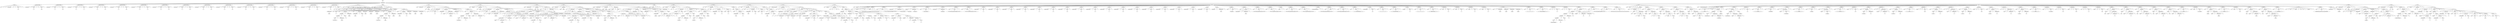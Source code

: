 digraph arbolAST{ 
      n0[label="RAIZ"];
      n1[label="INSTRUCCIONES"];
      n0 -> n1;n2[label="VECTORES"];
      n1 -> n2;n3[label="int"];
      n2 -> n3;n4[label="["];
      n2 -> n4;n5[label="]"];
      n2 -> n5;n6[label="vectorNumeros"];
      n2 -> n6;n7[label="="];
      n2 -> n7;n8[label="["];
      n2 -> n8;n9[label="NATIVO"];
      n2 -> n9;n10[label="15"];
      n9 -> n10;n11[label="]"];
      n2 -> n11;n12[label=";"];
      n2 -> n12;n13[label="ASIGNACION-VECTOR"];
      n1 -> n13;n14[label="vectornumeros"];
      n13 -> n14;n15[label="["];
      n13 -> n15;n16[label="NATIVO"];
      n13 -> n16;n17[label="0"];
      n16 -> n17;n18[label="]"];
      n13 -> n18;n19[label="="];
      n13 -> n19;n20[label="NATIVO"];
      n13 -> n20;n21[label="200"];
      n20 -> n21;n22[label=";"];
      n13 -> n22;n23[label="ASIGNACION-VECTOR"];
      n1 -> n23;n24[label="vectornumeros"];
      n23 -> n24;n25[label="["];
      n23 -> n25;n26[label="NATIVO"];
      n23 -> n26;n27[label="1"];
      n26 -> n27;n28[label="]"];
      n23 -> n28;n29[label="="];
      n23 -> n29;n30[label="NATIVO"];
      n23 -> n30;n31[label="26"];
      n30 -> n31;n32[label=";"];
      n23 -> n32;n33[label="ASIGNACION-VECTOR"];
      n1 -> n33;n34[label="vectornumeros"];
      n33 -> n34;n35[label="["];
      n33 -> n35;n36[label="NATIVO"];
      n33 -> n36;n37[label="2"];
      n36 -> n37;n38[label="]"];
      n33 -> n38;n39[label="="];
      n33 -> n39;n40[label="NATIVO"];
      n33 -> n40;n41[label="1"];
      n40 -> n41;n42[label=";"];
      n33 -> n42;n43[label="ASIGNACION-VECTOR"];
      n1 -> n43;n44[label="vectornumeros"];
      n43 -> n44;n45[label="["];
      n43 -> n45;n46[label="NATIVO"];
      n43 -> n46;n47[label="3"];
      n46 -> n47;n48[label="]"];
      n43 -> n48;n49[label="="];
      n43 -> n49;n50[label="NATIVO"];
      n43 -> n50;n51[label="15"];
      n50 -> n51;n52[label=";"];
      n43 -> n52;n53[label="ASIGNACION-VECTOR"];
      n1 -> n53;n54[label="vectornumeros"];
      n53 -> n54;n55[label="["];
      n53 -> n55;n56[label="NATIVO"];
      n53 -> n56;n57[label="4"];
      n56 -> n57;n58[label="]"];
      n53 -> n58;n59[label="="];
      n53 -> n59;n60[label="NATIVO"];
      n53 -> n60;n61[label="167"];
      n60 -> n61;n62[label=";"];
      n53 -> n62;n63[label="ASIGNACION-VECTOR"];
      n1 -> n63;n64[label="vectornumeros"];
      n63 -> n64;n65[label="["];
      n63 -> n65;n66[label="NATIVO"];
      n63 -> n66;n67[label="5"];
      n66 -> n67;n68[label="]"];
      n63 -> n68;n69[label="="];
      n63 -> n69;n70[label="NATIVO"];
      n63 -> n70;n71[label="0"];
      n70 -> n71;n72[label=";"];
      n63 -> n72;n73[label="ASIGNACION-VECTOR"];
      n1 -> n73;n74[label="vectornumeros"];
      n73 -> n74;n75[label="["];
      n73 -> n75;n76[label="NATIVO"];
      n73 -> n76;n77[label="6"];
      n76 -> n77;n78[label="]"];
      n73 -> n78;n79[label="="];
      n73 -> n79;n80[label="NATIVO"];
      n73 -> n80;n81[label="76"];
      n80 -> n81;n82[label=";"];
      n73 -> n82;n83[label="ASIGNACION-VECTOR"];
      n1 -> n83;n84[label="vectornumeros"];
      n83 -> n84;n85[label="["];
      n83 -> n85;n86[label="NATIVO"];
      n83 -> n86;n87[label="7"];
      n86 -> n87;n88[label="]"];
      n83 -> n88;n89[label="="];
      n83 -> n89;n90[label="NATIVO"];
      n83 -> n90;n91[label="94"];
      n90 -> n91;n92[label=";"];
      n83 -> n92;n93[label="ASIGNACION-VECTOR"];
      n1 -> n93;n94[label="vectornumeros"];
      n93 -> n94;n95[label="["];
      n93 -> n95;n96[label="NATIVO"];
      n93 -> n96;n97[label="8"];
      n96 -> n97;n98[label="]"];
      n93 -> n98;n99[label="="];
      n93 -> n99;n100[label="NATIVO"];
      n93 -> n100;n101[label="25"];
      n100 -> n101;n102[label=";"];
      n93 -> n102;n103[label="ASIGNACION-VECTOR"];
      n1 -> n103;n104[label="vectornumeros"];
      n103 -> n104;n105[label="["];
      n103 -> n105;n106[label="NATIVO"];
      n103 -> n106;n107[label="9"];
      n106 -> n107;n108[label="]"];
      n103 -> n108;n109[label="="];
      n103 -> n109;n110[label="NATIVO"];
      n103 -> n110;n111[label="44"];
      n110 -> n111;n112[label=";"];
      n103 -> n112;n113[label="ASIGNACION-VECTOR"];
      n1 -> n113;n114[label="vectornumeros"];
      n113 -> n114;n115[label="["];
      n113 -> n115;n116[label="NATIVO"];
      n113 -> n116;n117[label="10"];
      n116 -> n117;n118[label="]"];
      n113 -> n118;n119[label="="];
      n113 -> n119;n120[label="NATIVO"];
      n113 -> n120;n121[label="5"];
      n120 -> n121;n122[label=";"];
      n113 -> n122;n123[label="ASIGNACION-VECTOR"];
      n1 -> n123;n124[label="vectornumeros"];
      n123 -> n124;n125[label="["];
      n123 -> n125;n126[label="NATIVO"];
      n123 -> n126;n127[label="11"];
      n126 -> n127;n128[label="]"];
      n123 -> n128;n129[label="="];
      n123 -> n129;n130[label="NATIVO"];
      n123 -> n130;n131[label="59"];
      n130 -> n131;n132[label=";"];
      n123 -> n132;n133[label="ASIGNACION-VECTOR"];
      n1 -> n133;n134[label="vectornumeros"];
      n133 -> n134;n135[label="["];
      n133 -> n135;n136[label="NATIVO"];
      n133 -> n136;n137[label="12"];
      n136 -> n137;n138[label="]"];
      n133 -> n138;n139[label="="];
      n133 -> n139;n140[label="NATIVO"];
      n133 -> n140;n141[label="95"];
      n140 -> n141;n142[label=";"];
      n133 -> n142;n143[label="ASIGNACION-VECTOR"];
      n1 -> n143;n144[label="vectornumeros"];
      n143 -> n144;n145[label="["];
      n143 -> n145;n146[label="NATIVO"];
      n143 -> n146;n147[label="13"];
      n146 -> n147;n148[label="]"];
      n143 -> n148;n149[label="="];
      n143 -> n149;n150[label="NATIVO"];
      n143 -> n150;n151[label="10"];
      n150 -> n151;n152[label=";"];
      n143 -> n152;n153[label="ASIGNACION-VECTOR"];
      n1 -> n153;n154[label="vectornumeros"];
      n153 -> n154;n155[label="["];
      n153 -> n155;n156[label="NATIVO"];
      n153 -> n156;n157[label="14"];
      n156 -> n157;n158[label="]"];
      n153 -> n158;n159[label="="];
      n153 -> n159;n160[label="NATIVO"];
      n153 -> n160;n161[label="23"];
      n160 -> n161;n162[label=";"];
      n153 -> n162;n163[label="LISTAS"];
      n1 -> n163;n164[label="list"];
      n163 -> n164;n165[label="<"];
      n163 -> n165;n166[label="string"];
      n163 -> n166;n167[label=">"];
      n163 -> n167;n168[label="frase"];
      n163 -> n168;n169[label="="];
      n163 -> n169;n170[label="new"];
      n163 -> n170;n171[label="list"];
      n163 -> n171;n172[label="<"];
      n163 -> n172;n173[label="string"];
      n163 -> n173;n174[label=">"];
      n163 -> n174;n175[label=";"];
      n163 -> n175;n176[label="METODO"];
      n1 -> n176;n177[label="void"];
      n176 -> n177;n178[label="hanoi"];
      n176 -> n178;n179[label="("];
      n176 -> n179;n180[label="PARAMETROS"];
      n176 -> n180;n181[label="int"];
      n180 -> n181;n182[label="discos"];
      n180 -> n182;n183[label=","];
      n180 -> n183;n184[label="int"];
      n180 -> n184;n185[label="origen"];
      n180 -> n185;n186[label=","];
      n180 -> n186;n187[label="int"];
      n180 -> n187;n188[label="auxiliar"];
      n180 -> n188;n189[label=","];
      n180 -> n189;n190[label="int"];
      n180 -> n190;n191[label="destino"];
      n180 -> n191;n192[label=")"];
      n176 -> n192;n193[label="{"];
      n176 -> n193;n194[label="IF"];
      n176 -> n194;n195[label="if"];
      n194 -> n195;n196[label="("];
      n194 -> n196;n197[label="RELACIONAL"];
      n194 -> n197;n198[label="IDENTIFICADOR"];
      n197 -> n198;n199[label="discos"];
      n198 -> n199;n200[label="=="];
      n197 -> n200;n201[label="NATIVO"];
      n197 -> n201;n202[label="1"];
      n201 -> n202;n203[label=")"];
      n194 -> n203;n204[label="{"];
      n194 -> n204;n205[label="IMPRESION"];
      n194 -> n205;n206[label="print"];
      n205 -> n206;n207[label="("];
      n205 -> n207;n208[label="ARITMETICA"];
      n205 -> n208;n209[label="ARITMETICA"];
      n208 -> n209;n210[label="ARITMETICA"];
      n209 -> n210;n211[label="NATIVO"];
      n210 -> n211;n212[label="Mover disco de "];
      n211 -> n212;n213[label="+"];
      n210 -> n213;n214[label="IDENTIFICADOR"];
      n210 -> n214;n215[label="origen"];
      n214 -> n215;n216[label="+"];
      n209 -> n216;n217[label="NATIVO"];
      n209 -> n217;n218[label=" a "];
      n217 -> n218;n219[label="+"];
      n208 -> n219;n220[label="IDENTIFICADOR"];
      n208 -> n220;n221[label="destino"];
      n220 -> n221;n222[label=")"];
      n205 -> n222;n223[label=";"];
      n205 -> n223;n224[label="}"];
      n194 -> n224;n225[label="else"];
      n194 -> n225;n226[label="{"];
      n194 -> n226;n227[label="LLAMADA"];
      n194 -> n227;n228[label="hanoi"];
      n227 -> n228;n229[label="("];
      n227 -> n229;n230[label="ARITMETICA"];
      n227 -> n230;n231[label="IDENTIFICADOR"];
      n230 -> n231;n232[label="discos"];
      n231 -> n232;n233[label="-"];
      n230 -> n233;n234[label="NATIVO"];
      n230 -> n234;n235[label="1"];
      n234 -> n235;n236[label="IDENTIFICADOR"];
      n227 -> n236;n237[label="origen"];
      n236 -> n237;n238[label="IDENTIFICADOR"];
      n227 -> n238;n239[label="destino"];
      n238 -> n239;n240[label="IDENTIFICADOR"];
      n227 -> n240;n241[label="auxiliar"];
      n240 -> n241;n242[label=")"];
      n227 -> n242;n243[label="IMPRESION"];
      n194 -> n243;n244[label="print"];
      n243 -> n244;n245[label="("];
      n243 -> n245;n246[label="ARITMETICA"];
      n243 -> n246;n247[label="ARITMETICA"];
      n246 -> n247;n248[label="ARITMETICA"];
      n247 -> n248;n249[label="NATIVO"];
      n248 -> n249;n250[label="Mover disco de "];
      n249 -> n250;n251[label="+"];
      n248 -> n251;n252[label="IDENTIFICADOR"];
      n248 -> n252;n253[label="origen"];
      n252 -> n253;n254[label="+"];
      n247 -> n254;n255[label="NATIVO"];
      n247 -> n255;n256[label=" a "];
      n255 -> n256;n257[label="+"];
      n246 -> n257;n258[label="IDENTIFICADOR"];
      n246 -> n258;n259[label="destino"];
      n258 -> n259;n260[label=")"];
      n243 -> n260;n261[label=";"];
      n243 -> n261;n262[label="LLAMADA"];
      n194 -> n262;n263[label="hanoi"];
      n262 -> n263;n264[label="("];
      n262 -> n264;n265[label="ARITMETICA"];
      n262 -> n265;n266[label="IDENTIFICADOR"];
      n265 -> n266;n267[label="discos"];
      n266 -> n267;n268[label="-"];
      n265 -> n268;n269[label="NATIVO"];
      n265 -> n269;n270[label="1"];
      n269 -> n270;n271[label="IDENTIFICADOR"];
      n262 -> n271;n272[label="auxiliar"];
      n271 -> n272;n273[label="IDENTIFICADOR"];
      n262 -> n273;n274[label="origen"];
      n273 -> n274;n275[label="IDENTIFICADOR"];
      n262 -> n275;n276[label="destino"];
      n275 -> n276;n277[label=")"];
      n262 -> n277;n278[label="}"];
      n194 -> n278;n279[label="}"];
      n176 -> n279;n280[label="METODO"];
      n1 -> n280;n281[label="void"];
      n280 -> n281;n282[label="imprimirvector"];
      n280 -> n282;n283[label="("];
      n280 -> n283;n284[label="PARAMETROS"];
      n280 -> n284;n285[label="int"];
      n284 -> n285;n286[label="miVector"];
      n284 -> n286;n287[label=")"];
      n280 -> n287;n288[label="{"];
      n280 -> n288;n289[label="FOR"];
      n280 -> n289;n290[label="for"];
      n289 -> n290;n291[label="("];
      n289 -> n291;n292[label="DECLARACION"];
      n289 -> n292;n293[label="int"];
      n292 -> n293;n294[label="i"];
      n292 -> n294;n295[label="="];
      n292 -> n295;n296[label="NATIVO"];
      n292 -> n296;n297[label="0"];
      n296 -> n297;n298[label=";"];
      n292 -> n298;n299[label=";"];
      n289 -> n299;n300[label="RELACIONAL"];
      n289 -> n300;n301[label="IDENTIFICADOR"];
      n300 -> n301;n302[label="i"];
      n301 -> n302;n303[label="<"];
      n300 -> n303;n304[label="FUNCION-NATIVA"];
      n300 -> n304;n305[label="length"];
      n304 -> n305;n306[label="("];
      n304 -> n306;n307[label="IDENTIFICADOR"];
      n304 -> n307;n308[label="mivector"];
      n307 -> n308;n309[label=")"];
      n304 -> n309;n310[label=";"];
      n289 -> n310;n311[label="INCREMENTO"];
      n289 -> n311;n312[label="IDENTIFICADOR"];
      n311 -> n312;n313[label="i"];
      n312 -> n313;n314[label="+"];
      n311 -> n314;n315[label="+"];
      n311 -> n315;n316[label=")"];
      n289 -> n316;n317[label="{"];
      n289 -> n317;n318[label="IMPRESION"];
      n289 -> n318;n319[label="print"];
      n318 -> n319;n320[label="("];
      n318 -> n320;n321[label="ARITMETICA"];
      n318 -> n321;n322[label="ARITMETICA"];
      n321 -> n322;n323[label="ARITMETICA"];
      n322 -> n323;n324[label="NATIVO"];
      n323 -> n324;n325[label="vectorNumeros["];
      n324 -> n325;n326[label="+"];
      n323 -> n326;n327[label="IDENTIFICADOR"];
      n323 -> n327;n328[label="i"];
      n327 -> n328;n329[label="+"];
      n322 -> n329;n330[label="NATIVO"];
      n322 -> n330;n331[label="] = "];
      n330 -> n331;n332[label="+"];
      n321 -> n332;n333[label="ACCESO-VECTOR"];
      n321 -> n333;n334[label="mivector"];
      n333 -> n334;n335[label="["];
      n333 -> n335;n336[label="IDENTIFICADOR"];
      n333 -> n336;n337[label="i"];
      n336 -> n337;n338[label="]"];
      n333 -> n338;n339[label=")"];
      n318 -> n339;n340[label=";"];
      n318 -> n340;n341[label="}"];
      n289 -> n341;n342[label="}"];
      n280 -> n342;n343[label="METODO"];
      n1 -> n343;n344[label="void"];
      n343 -> n344;n345[label="bubblesort"];
      n343 -> n345;n346[label="("];
      n343 -> n346;n347[label="PARAMETROS"];
      n343 -> n347;n348[label="int"];
      n347 -> n348;n349[label="miVector"];
      n347 -> n349;n350[label=")"];
      n343 -> n350;n351[label="{"];
      n343 -> n351;n352[label="FOR"];
      n343 -> n352;n353[label="for"];
      n352 -> n353;n354[label="("];
      n352 -> n354;n355[label="DECLARACION"];
      n352 -> n355;n356[label="int"];
      n355 -> n356;n357[label="i"];
      n355 -> n357;n358[label="="];
      n355 -> n358;n359[label="NATIVO"];
      n355 -> n359;n360[label="0"];
      n359 -> n360;n361[label=";"];
      n355 -> n361;n362[label=";"];
      n352 -> n362;n363[label="RELACIONAL"];
      n352 -> n363;n364[label="IDENTIFICADOR"];
      n363 -> n364;n365[label="i"];
      n364 -> n365;n366[label="<"];
      n363 -> n366;n367[label="FUNCION-NATIVA"];
      n363 -> n367;n368[label="length"];
      n367 -> n368;n369[label="("];
      n367 -> n369;n370[label="IDENTIFICADOR"];
      n367 -> n370;n371[label="mivector"];
      n370 -> n371;n372[label=")"];
      n367 -> n372;n373[label=";"];
      n352 -> n373;n374[label="INCREMENTO"];
      n352 -> n374;n375[label="IDENTIFICADOR"];
      n374 -> n375;n376[label="i"];
      n375 -> n376;n377[label="+"];
      n374 -> n377;n378[label="+"];
      n374 -> n378;n379[label=")"];
      n352 -> n379;n380[label="{"];
      n352 -> n380;n381[label="FOR"];
      n352 -> n381;n382[label="for"];
      n381 -> n382;n383[label="("];
      n381 -> n383;n384[label="DECLARACION"];
      n381 -> n384;n385[label="int"];
      n384 -> n385;n386[label="j"];
      n384 -> n386;n387[label="="];
      n384 -> n387;n388[label="NATIVO"];
      n384 -> n388;n389[label="0"];
      n388 -> n389;n390[label=";"];
      n384 -> n390;n391[label=";"];
      n381 -> n391;n392[label="RELACIONAL"];
      n381 -> n392;n393[label="IDENTIFICADOR"];
      n392 -> n393;n394[label="j"];
      n393 -> n394;n395[label="<"];
      n392 -> n395;n396[label="ARITMETICA"];
      n392 -> n396;n397[label="ARITMETICA"];
      n396 -> n397;n398[label="FUNCION-NATIVA"];
      n397 -> n398;n399[label="length"];
      n398 -> n399;n400[label="("];
      n398 -> n400;n401[label="IDENTIFICADOR"];
      n398 -> n401;n402[label="mivector"];
      n401 -> n402;n403[label=")"];
      n398 -> n403;n404[label="-"];
      n397 -> n404;n405[label="IDENTIFICADOR"];
      n397 -> n405;n406[label="i"];
      n405 -> n406;n407[label="-"];
      n396 -> n407;n408[label="NATIVO"];
      n396 -> n408;n409[label="1"];
      n408 -> n409;n410[label=";"];
      n381 -> n410;n411[label="INCREMENTO"];
      n381 -> n411;n412[label="IDENTIFICADOR"];
      n411 -> n412;n413[label="j"];
      n412 -> n413;n414[label="+"];
      n411 -> n414;n415[label="+"];
      n411 -> n415;n416[label=")"];
      n381 -> n416;n417[label="{"];
      n381 -> n417;n418[label="IF"];
      n381 -> n418;n419[label="if"];
      n418 -> n419;n420[label="("];
      n418 -> n420;n421[label="RELACIONAL"];
      n418 -> n421;n422[label="ACCESO-VECTOR"];
      n421 -> n422;n423[label="mivector"];
      n422 -> n423;n424[label="["];
      n422 -> n424;n425[label="IDENTIFICADOR"];
      n422 -> n425;n426[label="j"];
      n425 -> n426;n427[label="]"];
      n422 -> n427;n428[label=">"];
      n421 -> n428;n429[label="ACCESO-VECTOR"];
      n421 -> n429;n430[label="mivector"];
      n429 -> n430;n431[label="["];
      n429 -> n431;n432[label="ARITMETICA"];
      n429 -> n432;n433[label="IDENTIFICADOR"];
      n432 -> n433;n434[label="j"];
      n433 -> n434;n435[label="+"];
      n432 -> n435;n436[label="NATIVO"];
      n432 -> n436;n437[label="1"];
      n436 -> n437;n438[label="]"];
      n429 -> n438;n439[label=")"];
      n418 -> n439;n440[label="{"];
      n418 -> n440;n441[label="DECLARACION"];
      n418 -> n441;n442[label="int"];
      n441 -> n442;n443[label="temp"];
      n441 -> n443;n444[label=";"];
      n441 -> n444;n445[label="ASIGNACION"];
      n418 -> n445;n446[label="temp"];
      n445 -> n446;n447[label="="];
      n445 -> n447;n448[label="ACCESO-VECTOR"];
      n445 -> n448;n449[label="mivector"];
      n448 -> n449;n450[label="["];
      n448 -> n450;n451[label="IDENTIFICADOR"];
      n448 -> n451;n452[label="j"];
      n451 -> n452;n453[label="]"];
      n448 -> n453;n454[label=";"];
      n445 -> n454;n455[label="ASIGNACION-VECTOR"];
      n418 -> n455;n456[label="mivector"];
      n455 -> n456;n457[label="["];
      n455 -> n457;n458[label="IDENTIFICADOR"];
      n455 -> n458;n459[label="j"];
      n458 -> n459;n460[label="]"];
      n455 -> n460;n461[label="="];
      n455 -> n461;n462[label="ACCESO-VECTOR"];
      n455 -> n462;n463[label="mivector"];
      n462 -> n463;n464[label="["];
      n462 -> n464;n465[label="ARITMETICA"];
      n462 -> n465;n466[label="IDENTIFICADOR"];
      n465 -> n466;n467[label="j"];
      n466 -> n467;n468[label="+"];
      n465 -> n468;n469[label="NATIVO"];
      n465 -> n469;n470[label="1"];
      n469 -> n470;n471[label="]"];
      n462 -> n471;n472[label=";"];
      n455 -> n472;n473[label="ASIGNACION-VECTOR"];
      n418 -> n473;n474[label="mivector"];
      n473 -> n474;n475[label="["];
      n473 -> n475;n476[label="ARITMETICA"];
      n473 -> n476;n477[label="IDENTIFICADOR"];
      n476 -> n477;n478[label="j"];
      n477 -> n478;n479[label="+"];
      n476 -> n479;n480[label="NATIVO"];
      n476 -> n480;n481[label="1"];
      n480 -> n481;n482[label="]"];
      n473 -> n482;n483[label="="];
      n473 -> n483;n484[label="IDENTIFICADOR"];
      n473 -> n484;n485[label="temp"];
      n484 -> n485;n486[label=";"];
      n473 -> n486;n487[label="}"];
      n418 -> n487;n488[label="}"];
      n381 -> n488;n489[label="}"];
      n352 -> n489;n490[label="}"];
      n343 -> n490;n491[label="METODO"];
      n1 -> n491;n492[label="void"];
      n491 -> n492;n493[label="agregarvalorlista"];
      n491 -> n493;n494[label="("];
      n491 -> n494;n495[label="PARAMETROS"];
      n491 -> n495;n496[label="string"];
      n495 -> n496;n497[label="letra"];
      n495 -> n497;n498[label=")"];
      n491 -> n498;n499[label="{"];
      n491 -> n499;n500[label="ADD-LISTA"];
      n491 -> n500;n501[label="frase"];
      n500 -> n501;n502[label="."];
      n500 -> n502;n503[label="add"];
      n500 -> n503;n504[label="("];
      n500 -> n504;n505[label="IDENTIFICADOR"];
      n500 -> n505;n506[label="letra"];
      n505 -> n506;n507[label=")"];
      n500 -> n507;n508[label=";"];
      n500 -> n508;n509[label="}"];
      n491 -> n509;n510[label="METODO"];
      n1 -> n510;n511[label="void"];
      n510 -> n511;n512[label="imprimirlista"];
      n510 -> n512;n513[label="("];
      n510 -> n513;n514[label="PARAMETROS"];
      n510 -> n514;n515[label="string"];
      n514 -> n515;n516[label="miLista"];
      n514 -> n516;n517[label=")"];
      n510 -> n517;n518[label="{"];
      n510 -> n518;n519[label="FOR"];
      n510 -> n519;n520[label="for"];
      n519 -> n520;n521[label="("];
      n519 -> n521;n522[label="DECLARACION"];
      n519 -> n522;n523[label="int"];
      n522 -> n523;n524[label="i"];
      n522 -> n524;n525[label="="];
      n522 -> n525;n526[label="NATIVO"];
      n522 -> n526;n527[label="0"];
      n526 -> n527;n528[label=";"];
      n522 -> n528;n529[label=";"];
      n519 -> n529;n530[label="RELACIONAL"];
      n519 -> n530;n531[label="IDENTIFICADOR"];
      n530 -> n531;n532[label="i"];
      n531 -> n532;n533[label="<"];
      n530 -> n533;n534[label="FUNCION-NATIVA"];
      n530 -> n534;n535[label="length"];
      n534 -> n535;n536[label="("];
      n534 -> n536;n537[label="IDENTIFICADOR"];
      n534 -> n537;n538[label="milista"];
      n537 -> n538;n539[label=")"];
      n534 -> n539;n540[label=";"];
      n519 -> n540;n541[label="INCREMENTO"];
      n519 -> n541;n542[label="IDENTIFICADOR"];
      n541 -> n542;n543[label="i"];
      n542 -> n543;n544[label="+"];
      n541 -> n544;n545[label="+"];
      n541 -> n545;n546[label=")"];
      n519 -> n546;n547[label="{"];
      n519 -> n547;n548[label="IMPRESION"];
      n519 -> n548;n549[label="print"];
      n548 -> n549;n550[label="("];
      n548 -> n550;n551[label="ARITMETICA"];
      n548 -> n551;n552[label="ARITMETICA"];
      n551 -> n552;n553[label="ARITMETICA"];
      n552 -> n553;n554[label="NATIVO"];
      n553 -> n554;n555[label="frase[["];
      n554 -> n555;n556[label="+"];
      n553 -> n556;n557[label="IDENTIFICADOR"];
      n553 -> n557;n558[label="i"];
      n557 -> n558;n559[label="+"];
      n552 -> n559;n560[label="NATIVO"];
      n552 -> n560;n561[label="]] = "];
      n560 -> n561;n562[label="+"];
      n551 -> n562;n563[label="ACCESO-LISTA"];
      n551 -> n563;n564[label="milista"];
      n563 -> n564;n565[label="["];
      n563 -> n565;n566[label="["];
      n563 -> n566;n567[label="IDENTIFICADOR"];
      n563 -> n567;n568[label="i"];
      n567 -> n568;n569[label="]"];
      n563 -> n569;n570[label="]"];
      n563 -> n570;n571[label=")"];
      n548 -> n571;n572[label=";"];
      n548 -> n572;n573[label="}"];
      n519 -> n573;n574[label="}"];
      n510 -> n574;n575[label="FUNCION"];
      n1 -> n575;n576[label="string"];
      n575 -> n576;n577[label="mensajevolteado"];
      n575 -> n577;n578[label="("];
      n575 -> n578;n579[label="PARAMETROS"];
      n575 -> n579;n580[label="string"];
      n579 -> n580;n581[label="miLista"];
      n579 -> n581;n582[label=")"];
      n575 -> n582;n583[label="{"];
      n575 -> n583;n584[label="DECLARACION"];
      n575 -> n584;n585[label="string"];
      n584 -> n585;n586[label="mensaje"];
      n584 -> n586;n587[label="="];
      n584 -> n587;n588[label="NATIVO"];
      n584 -> n588;n589[label=""];
      n588 -> n589;n590[label=";"];
      n584 -> n590;n591[label="FOR"];
      n575 -> n591;n592[label="for"];
      n591 -> n592;n593[label="("];
      n591 -> n593;n594[label="DECLARACION"];
      n591 -> n594;n595[label="int"];
      n594 -> n595;n596[label="i"];
      n594 -> n596;n597[label="="];
      n594 -> n597;n598[label="ARITMETICA"];
      n594 -> n598;n599[label="FUNCION-NATIVA"];
      n598 -> n599;n600[label="length"];
      n599 -> n600;n601[label="("];
      n599 -> n601;n602[label="IDENTIFICADOR"];
      n599 -> n602;n603[label="milista"];
      n602 -> n603;n604[label=")"];
      n599 -> n604;n605[label="-"];
      n598 -> n605;n606[label="NATIVO"];
      n598 -> n606;n607[label="1"];
      n606 -> n607;n608[label=";"];
      n594 -> n608;n609[label=";"];
      n591 -> n609;n610[label="RELACIONAL"];
      n591 -> n610;n611[label="IDENTIFICADOR"];
      n610 -> n611;n612[label="i"];
      n611 -> n612;n613[label=">="];
      n610 -> n613;n614[label="NATIVO"];
      n610 -> n614;n615[label="0"];
      n614 -> n615;n616[label=";"];
      n591 -> n616;n617[label="DECREMENTO"];
      n591 -> n617;n618[label="IDENTIFICADOR"];
      n617 -> n618;n619[label="i"];
      n618 -> n619;n620[label="-"];
      n617 -> n620;n621[label="-"];
      n617 -> n621;n622[label=")"];
      n591 -> n622;n623[label="{"];
      n591 -> n623;n624[label="ASIGNACION"];
      n591 -> n624;n625[label="mensaje"];
      n624 -> n625;n626[label="="];
      n624 -> n626;n627[label="ARITMETICA"];
      n624 -> n627;n628[label="IDENTIFICADOR"];
      n627 -> n628;n629[label="mensaje"];
      n628 -> n629;n630[label="+"];
      n627 -> n630;n631[label="ACCESO-LISTA"];
      n627 -> n631;n632[label="milista"];
      n631 -> n632;n633[label="["];
      n631 -> n633;n634[label="["];
      n631 -> n634;n635[label="IDENTIFICADOR"];
      n631 -> n635;n636[label="i"];
      n635 -> n636;n637[label="]"];
      n631 -> n637;n638[label="]"];
      n631 -> n638;n639[label=";"];
      n624 -> n639;n640[label="}"];
      n591 -> n640;n641[label="RETURN"];
      n575 -> n641;n642[label="return"];
      n641 -> n642;n643[label="IDENTIFICADOR"];
      n641 -> n643;n644[label="mensaje"];
      n643 -> n644;n645[label=";"];
      n641 -> n645;n646[label="}"];
      n575 -> n646;n647[label="EXEC"];
      n1 -> n647;n648[label="exec"];
      n647 -> n648;n649[label="archivo3"];
      n647 -> n649;n650[label="("];
      n647 -> n650;n651[label=")"];
      n647 -> n651;n652[label=";"];
      n647 -> n652;n653[label="METODO"];
      n1 -> n653;n654[label="void"];
      n653 -> n654;n655[label="paroimpar"];
      n653 -> n655;n656[label="("];
      n653 -> n656;n657[label="PARAMETROS"];
      n653 -> n657;n658[label="int"];
      n657 -> n658;n659[label="a"];
      n657 -> n659;n660[label=")"];
      n653 -> n660;n661[label="{"];
      n653 -> n661;n662[label="IF"];
      n653 -> n662;n663[label="if"];
      n662 -> n663;n664[label="("];
      n662 -> n664;n665[label="RELACIONAL"];
      n662 -> n665;n666[label="LLAMADA"];
      n665 -> n666;n667[label="par"];
      n666 -> n667;n668[label="("];
      n666 -> n668;n669[label="IDENTIFICADOR"];
      n666 -> n669;n670[label="a"];
      n669 -> n670;n671[label=")"];
      n666 -> n671;n672[label="=="];
      n665 -> n672;n673[label="NATIVO"];
      n665 -> n673;n674[label="1"];
      n673 -> n674;n675[label=")"];
      n662 -> n675;n676[label="{"];
      n662 -> n676;n677[label="IMPRESION"];
      n662 -> n677;n678[label="print"];
      n677 -> n678;n679[label="("];
      n677 -> n679;n680[label="ARITMETICA"];
      n677 -> n680;n681[label="ARITMETICA"];
      n680 -> n681;n682[label="ARITMETICA"];
      n681 -> n682;n683[label="NATIVO"];
      n682 -> n683;n684[label="El numero '"];
      n683 -> n684;n685[label="+"];
      n682 -> n685;n686[label="IDENTIFICADOR"];
      n682 -> n686;n687[label="a"];
      n686 -> n687;n688[label="+"];
      n681 -> n688;n689[label="NATIVO"];
      n681 -> n689;n690[label="'"];
      n689 -> n690;n691[label="+"];
      n680 -> n691;n692[label="NATIVO"];
      n680 -> n692;n693[label=" es Par"];
      n692 -> n693;n694[label=")"];
      n677 -> n694;n695[label=";"];
      n677 -> n695;n696[label="}"];
      n662 -> n696;n697[label="else"];
      n662 -> n697;n698[label="{"];
      n662 -> n698;n699[label="IMPRESION"];
      n662 -> n699;n700[label="print"];
      n699 -> n700;n701[label="("];
      n699 -> n701;n702[label="ARITMETICA"];
      n699 -> n702;n703[label="ARITMETICA"];
      n702 -> n703;n704[label="ARITMETICA"];
      n703 -> n704;n705[label="NATIVO"];
      n704 -> n705;n706[label="El numero '"];
      n705 -> n706;n707[label="+"];
      n704 -> n707;n708[label="IDENTIFICADOR"];
      n704 -> n708;n709[label="a"];
      n708 -> n709;n710[label="+"];
      n703 -> n710;n711[label="NATIVO"];
      n703 -> n711;n712[label="'"];
      n711 -> n712;n713[label="+"];
      n702 -> n713;n714[label="NATIVO"];
      n702 -> n714;n715[label=" es Impar"];
      n714 -> n715;n716[label=")"];
      n699 -> n716;n717[label=";"];
      n699 -> n717;n718[label="}"];
      n662 -> n718;n719[label="}"];
      n653 -> n719;n720[label="FUNCION"];
      n1 -> n720;n721[label="int"];
      n720 -> n721;n722[label="par"];
      n720 -> n722;n723[label="("];
      n720 -> n723;n724[label="PARAMETROS"];
      n720 -> n724;n725[label="int"];
      n724 -> n725;n726[label="nump"];
      n724 -> n726;n727[label=")"];
      n720 -> n727;n728[label="{"];
      n720 -> n728;n729[label="IF"];
      n720 -> n729;n730[label="if"];
      n729 -> n730;n731[label="("];
      n729 -> n731;n732[label="RELACIONAL"];
      n729 -> n732;n733[label="IDENTIFICADOR"];
      n732 -> n733;n734[label="nump"];
      n733 -> n734;n735[label="=="];
      n732 -> n735;n736[label="NATIVO"];
      n732 -> n736;n737[label="0"];
      n736 -> n737;n738[label=")"];
      n729 -> n738;n739[label="{"];
      n729 -> n739;n740[label="RETURN"];
      n729 -> n740;n741[label="return"];
      n740 -> n741;n742[label="NATIVO"];
      n740 -> n742;n743[label="1"];
      n742 -> n743;n744[label=";"];
      n740 -> n744;n745[label="}"];
      n729 -> n745;n746[label="RETURN"];
      n720 -> n746;n747[label="return"];
      n746 -> n747;n748[label="LLAMADA"];
      n746 -> n748;n749[label="impar"];
      n748 -> n749;n750[label="("];
      n748 -> n750;n751[label="ARITMETICA"];
      n748 -> n751;n752[label="IDENTIFICADOR"];
      n751 -> n752;n753[label="nump"];
      n752 -> n753;n754[label="-"];
      n751 -> n754;n755[label="NATIVO"];
      n751 -> n755;n756[label="1"];
      n755 -> n756;n757[label=")"];
      n748 -> n757;n758[label=";"];
      n746 -> n758;n759[label="}"];
      n720 -> n759;n760[label="FUNCION"];
      n1 -> n760;n761[label="int"];
      n760 -> n761;n762[label="impar"];
      n760 -> n762;n763[label="("];
      n760 -> n763;n764[label="PARAMETROS"];
      n760 -> n764;n765[label="int"];
      n764 -> n765;n766[label="numi"];
      n764 -> n766;n767[label=")"];
      n760 -> n767;n768[label="{"];
      n760 -> n768;n769[label="IF"];
      n760 -> n769;n770[label="if"];
      n769 -> n770;n771[label="("];
      n769 -> n771;n772[label="RELACIONAL"];
      n769 -> n772;n773[label="IDENTIFICADOR"];
      n772 -> n773;n774[label="numi"];
      n773 -> n774;n775[label="=="];
      n772 -> n775;n776[label="NATIVO"];
      n772 -> n776;n777[label="0"];
      n776 -> n777;n778[label=")"];
      n769 -> n778;n779[label="{"];
      n769 -> n779;n780[label="RETURN"];
      n769 -> n780;n781[label="return"];
      n780 -> n781;n782[label="NATIVO"];
      n780 -> n782;n783[label="0"];
      n782 -> n783;n784[label=";"];
      n780 -> n784;n785[label="}"];
      n769 -> n785;n786[label="RETURN"];
      n760 -> n786;n787[label="return"];
      n786 -> n787;n788[label="LLAMADA"];
      n786 -> n788;n789[label="par"];
      n788 -> n789;n790[label="("];
      n788 -> n790;n791[label="ARITMETICA"];
      n788 -> n791;n792[label="IDENTIFICADOR"];
      n791 -> n792;n793[label="numi"];
      n792 -> n793;n794[label="-"];
      n791 -> n794;n795[label="NATIVO"];
      n791 -> n795;n796[label="1"];
      n795 -> n796;n797[label=")"];
      n788 -> n797;n798[label=";"];
      n786 -> n798;n799[label="}"];
      n760 -> n799;n800[label="FUNCION"];
      n1 -> n800;n801[label="int"];
      n800 -> n801;n802[label="ackermanpuntosmenos"];
      n800 -> n802;n803[label="("];
      n800 -> n803;n804[label="PARAMETROS"];
      n800 -> n804;n805[label="int"];
      n804 -> n805;n806[label="m"];
      n804 -> n806;n807[label=","];
      n804 -> n807;n808[label="int"];
      n804 -> n808;n809[label="n"];
      n804 -> n809;n810[label=")"];
      n800 -> n810;n811[label="{"];
      n800 -> n811;n812[label="IF"];
      n800 -> n812;n813[label="if"];
      n812 -> n813;n814[label="("];
      n812 -> n814;n815[label="RELACIONAL"];
      n812 -> n815;n816[label="IDENTIFICADOR"];
      n815 -> n816;n817[label="m"];
      n816 -> n817;n818[label="=="];
      n815 -> n818;n819[label="NATIVO"];
      n815 -> n819;n820[label="0"];
      n819 -> n820;n821[label=")"];
      n812 -> n821;n822[label="{"];
      n812 -> n822;n823[label="RETURN"];
      n812 -> n823;n824[label="return"];
      n823 -> n824;n825[label="ARITMETICA"];
      n823 -> n825;n826[label="IDENTIFICADOR"];
      n825 -> n826;n827[label="n"];
      n826 -> n827;n828[label="+"];
      n825 -> n828;n829[label="NATIVO"];
      n825 -> n829;n830[label="1"];
      n829 -> n830;n831[label=";"];
      n823 -> n831;n832[label="}"];
      n812 -> n832;n833[label="else"];
      n812 -> n833;n834[label="if"];
      n812 -> n834;n835[label="{"];
      n812 -> n835;n836[label="IF"];
      n812 -> n836;n837[label="if"];
      n836 -> n837;n838[label="("];
      n836 -> n838;n839[label="LOGICO"];
      n836 -> n839;n840[label="RELACIONAL"];
      n839 -> n840;n841[label="IDENTIFICADOR"];
      n840 -> n841;n842[label="m"];
      n841 -> n842;n843[label=">"];
      n840 -> n843;n844[label="NATIVO"];
      n840 -> n844;n845[label="0"];
      n844 -> n845;n846[label="&&"];
      n839 -> n846;n847[label="RELACIONAL"];
      n839 -> n847;n848[label="IDENTIFICADOR"];
      n847 -> n848;n849[label="n"];
      n848 -> n849;n850[label="=="];
      n847 -> n850;n851[label="NATIVO"];
      n847 -> n851;n852[label="0"];
      n851 -> n852;n853[label=")"];
      n836 -> n853;n854[label="{"];
      n836 -> n854;n855[label="RETURN"];
      n836 -> n855;n856[label="return"];
      n855 -> n856;n857[label="LLAMADA"];
      n855 -> n857;n858[label="ackermanpuntosmenos"];
      n857 -> n858;n859[label="("];
      n857 -> n859;n860[label="ARITMETICA"];
      n857 -> n860;n861[label="IDENTIFICADOR"];
      n860 -> n861;n862[label="m"];
      n861 -> n862;n863[label="-"];
      n860 -> n863;n864[label="NATIVO"];
      n860 -> n864;n865[label="1"];
      n864 -> n865;n866[label="NATIVO"];
      n857 -> n866;n867[label="1"];
      n866 -> n867;n868[label=")"];
      n857 -> n868;n869[label=";"];
      n855 -> n869;n870[label="}"];
      n836 -> n870;n871[label="else"];
      n836 -> n871;n872[label="{"];
      n836 -> n872;n873[label="RETURN"];
      n836 -> n873;n874[label="return"];
      n873 -> n874;n875[label="LLAMADA"];
      n873 -> n875;n876[label="ackermanpuntosmenos"];
      n875 -> n876;n877[label="("];
      n875 -> n877;n878[label="ARITMETICA"];
      n875 -> n878;n879[label="IDENTIFICADOR"];
      n878 -> n879;n880[label="m"];
      n879 -> n880;n881[label="-"];
      n878 -> n881;n882[label="NATIVO"];
      n878 -> n882;n883[label="1"];
      n882 -> n883;n884[label="LLAMADA"];
      n875 -> n884;n885[label="ackermanpuntosmenos"];
      n884 -> n885;n886[label="("];
      n884 -> n886;n887[label="IDENTIFICADOR"];
      n884 -> n887;n888[label="m"];
      n887 -> n888;n889[label="ARITMETICA"];
      n884 -> n889;n890[label="IDENTIFICADOR"];
      n889 -> n890;n891[label="n"];
      n890 -> n891;n892[label="-"];
      n889 -> n892;n893[label="NATIVO"];
      n889 -> n893;n894[label="1"];
      n893 -> n894;n895[label=")"];
      n884 -> n895;n896[label=")"];
      n875 -> n896;n897[label=";"];
      n873 -> n897;n898[label="}"];
      n836 -> n898;n899[label="}"];
      n812 -> n899;n900[label="}"];
      n800 -> n900;n901[label="FUNCION"];
      n1 -> n901;n902[label="int"];
      n901 -> n902;n903[label="ackerman"];
      n901 -> n903;n904[label="("];
      n901 -> n904;n905[label="PARAMETROS"];
      n901 -> n905;n906[label="int"];
      n905 -> n906;n907[label="m"];
      n905 -> n907;n908[label=","];
      n905 -> n908;n909[label="int"];
      n905 -> n909;n910[label="n"];
      n905 -> n910;n911[label=")"];
      n901 -> n911;n912[label="{"];
      n901 -> n912;n913[label="RETURN"];
      n901 -> n913;n914[label="return"];
      n913 -> n914;n915[label="TERNARIO"];
      n913 -> n915;n916[label="RELACIONAL"];
      n915 -> n916;n917[label="IDENTIFICADOR"];
      n916 -> n917;n918[label="m"];
      n917 -> n918;n919[label="=="];
      n916 -> n919;n920[label="NATIVO"];
      n916 -> n920;n921[label="0"];
      n920 -> n921;n922[label="?"];
      n915 -> n922;n923[label="ARITMETICA"];
      n915 -> n923;n924[label="IDENTIFICADOR"];
      n923 -> n924;n925[label="n"];
      n924 -> n925;n926[label="+"];
      n923 -> n926;n927[label="NATIVO"];
      n923 -> n927;n928[label="1"];
      n927 -> n928;n929[label=":"];
      n915 -> n929;n930[label="TERNARIO"];
      n915 -> n930;n931[label="LOGICO"];
      n930 -> n931;n932[label="RELACIONAL"];
      n931 -> n932;n933[label="IDENTIFICADOR"];
      n932 -> n933;n934[label="m"];
      n933 -> n934;n935[label=">"];
      n932 -> n935;n936[label="NATIVO"];
      n932 -> n936;n937[label="0"];
      n936 -> n937;n938[label="&&"];
      n931 -> n938;n939[label="RELACIONAL"];
      n931 -> n939;n940[label="IDENTIFICADOR"];
      n939 -> n940;n941[label="n"];
      n940 -> n941;n942[label="=="];
      n939 -> n942;n943[label="NATIVO"];
      n939 -> n943;n944[label="0"];
      n943 -> n944;n945[label="?"];
      n930 -> n945;n946[label="LLAMADA"];
      n930 -> n946;n947[label="ackerman"];
      n946 -> n947;n948[label="("];
      n946 -> n948;n949[label="ARITMETICA"];
      n946 -> n949;n950[label="IDENTIFICADOR"];
      n949 -> n950;n951[label="m"];
      n950 -> n951;n952[label="-"];
      n949 -> n952;n953[label="NATIVO"];
      n949 -> n953;n954[label="1"];
      n953 -> n954;n955[label="NATIVO"];
      n946 -> n955;n956[label="1"];
      n955 -> n956;n957[label=")"];
      n946 -> n957;n958[label=":"];
      n930 -> n958;n959[label="LLAMADA"];
      n930 -> n959;n960[label="ackerman"];
      n959 -> n960;n961[label="("];
      n959 -> n961;n962[label="ARITMETICA"];
      n959 -> n962;n963[label="IDENTIFICADOR"];
      n962 -> n963;n964[label="m"];
      n963 -> n964;n965[label="-"];
      n962 -> n965;n966[label="NATIVO"];
      n962 -> n966;n967[label="1"];
      n966 -> n967;n968[label="LLAMADA"];
      n959 -> n968;n969[label="ackerman"];
      n968 -> n969;n970[label="("];
      n968 -> n970;n971[label="IDENTIFICADOR"];
      n968 -> n971;n972[label="m"];
      n971 -> n972;n973[label="ARITMETICA"];
      n968 -> n973;n974[label="IDENTIFICADOR"];
      n973 -> n974;n975[label="n"];
      n974 -> n975;n976[label="-"];
      n973 -> n976;n977[label="NATIVO"];
      n973 -> n977;n978[label="1"];
      n977 -> n978;n979[label=")"];
      n968 -> n979;n980[label=")"];
      n959 -> n980;n981[label=";"];
      n913 -> n981;n982[label="}"];
      n901 -> n982;n983[label="METODO"];
      n1 -> n983;n984[label="void"];
      n983 -> n984;n985[label="archivo3"];
      n983 -> n985;n986[label="("];
      n983 -> n986;n987[label=")"];
      n983 -> n987;n988[label="{"];
      n983 -> n988;n989[label="IMPRESION"];
      n983 -> n989;n990[label="print"];
      n989 -> n990;n991[label="("];
      n989 -> n991;n992[label="NATIVO"];
      n989 -> n992;n993[label="====================ARCHIVO 3===================="];
      n992 -> n993;n994[label=")"];
      n989 -> n994;n995[label=";"];
      n989 -> n995;n996[label="IMPRESION"];
      n983 -> n996;n997[label="print"];
      n996 -> n997;n998[label="("];
      n996 -> n998;n999[label="NATIVO"];
      n996 -> n999;n1000[label="**************SECCION DE VECTORES****************"];
      n999 -> n1000;n1001[label=")"];
      n996 -> n1001;n1002[label=";"];
      n996 -> n1002;n1003[label="IMPRESION"];
      n983 -> n1003;n1004[label="print"];
      n1003 -> n1004;n1005[label="("];
      n1003 -> n1005;n1006[label="NATIVO"];
      n1003 -> n1006;n1007[label="---Vector Desordenado---"];
      n1006 -> n1007;n1008[label=")"];
      n1003 -> n1008;n1009[label=";"];
      n1003 -> n1009;n1010[label="LLAMADA"];
      n983 -> n1010;n1011[label="imprimirvector"];
      n1010 -> n1011;n1012[label="("];
      n1010 -> n1012;n1013[label="IDENTIFICADOR"];
      n1010 -> n1013;n1014[label="vectornumeros"];
      n1013 -> n1014;n1015[label=")"];
      n1010 -> n1015;n1016[label="LLAMADA"];
      n983 -> n1016;n1017[label="bubblesort"];
      n1016 -> n1017;n1018[label="("];
      n1016 -> n1018;n1019[label="IDENTIFICADOR"];
      n1016 -> n1019;n1020[label="vectornumeros"];
      n1019 -> n1020;n1021[label=")"];
      n1016 -> n1021;n1022[label="IMPRESION"];
      n983 -> n1022;n1023[label="print"];
      n1022 -> n1023;n1024[label="("];
      n1022 -> n1024;n1025[label="NATIVO"];
      n1022 -> n1025;n1026[label="-----Vector Ordenado----"];
      n1025 -> n1026;n1027[label=")"];
      n1022 -> n1027;n1028[label=";"];
      n1022 -> n1028;n1029[label="LLAMADA"];
      n983 -> n1029;n1030[label="imprimirvector"];
      n1029 -> n1030;n1031[label="("];
      n1029 -> n1031;n1032[label="IDENTIFICADOR"];
      n1029 -> n1032;n1033[label="vectornumeros"];
      n1032 -> n1033;n1034[label=")"];
      n1029 -> n1034;n1035[label="IMPRESION"];
      n983 -> n1035;n1036[label="print"];
      n1035 -> n1036;n1037[label="("];
      n1035 -> n1037;n1038[label="NATIVO"];
      n1035 -> n1038;n1039[label="************FIN DE SECCION VECTORES***************"];
      n1038 -> n1039;n1040[label=")"];
      n1035 -> n1040;n1041[label=";"];
      n1035 -> n1041;n1042[label="IMPRESION"];
      n983 -> n1042;n1043[label="print"];
      n1042 -> n1043;n1044[label="("];
      n1042 -> n1044;n1045[label="NATIVO"];
      n1042 -> n1045;n1046[label="****************SECCION DE LISTAS****************"];
      n1045 -> n1046;n1047[label=")"];
      n1042 -> n1047;n1048[label=";"];
      n1042 -> n1048;n1049[label="LLAMADA"];
      n983 -> n1049;n1050[label="agregarvalorlista"];
      n1049 -> n1050;n1051[label="("];
      n1049 -> n1051;n1052[label="NATIVO"];
      n1049 -> n1052;n1053[label=")"];
      n1052 -> n1053;n1054[label=")"];
      n1049 -> n1054;n1055[label="LLAMADA"];
      n983 -> n1055;n1056[label="agregarvalorlista"];
      n1055 -> n1056;n1057[label="("];
      n1055 -> n1057;n1058[label="NATIVO"];
      n1055 -> n1058;n1059[label=":"];
      n1058 -> n1059;n1060[label=")"];
      n1055 -> n1060;n1061[label="LLAMADA"];
      n983 -> n1061;n1062[label="agregarvalorlista"];
      n1061 -> n1062;n1063[label="("];
      n1061 -> n1063;n1064[label="NATIVO"];
      n1061 -> n1064;n1065[label=" "];
      n1064 -> n1065;n1066[label=")"];
      n1061 -> n1066;n1067[label="LLAMADA"];
      n983 -> n1067;n1068[label="agregarvalorlista"];
      n1067 -> n1068;n1069[label="("];
      n1067 -> n1069;n1070[label="NATIVO"];
      n1067 -> n1070;n1071[label="1"];
      n1070 -> n1071;n1072[label=")"];
      n1067 -> n1072;n1073[label="LLAMADA"];
      n983 -> n1073;n1074[label="agregarvalorlista"];
      n1073 -> n1074;n1075[label="("];
      n1073 -> n1075;n1076[label="NATIVO"];
      n1073 -> n1076;n1077[label="I"];
      n1076 -> n1077;n1078[label=")"];
      n1073 -> n1078;n1079[label="LLAMADA"];
      n983 -> n1079;n1080[label="agregarvalorlista"];
      n1079 -> n1080;n1081[label="("];
      n1079 -> n1081;n1082[label="NATIVO"];
      n1079 -> n1082;n1083[label="P"];
      n1082 -> n1083;n1084[label=")"];
      n1079 -> n1084;n1085[label="LLAMADA"];
      n983 -> n1085;n1086[label="agregarvalorlista"];
      n1085 -> n1086;n1087[label="("];
      n1085 -> n1087;n1088[label="NATIVO"];
      n1085 -> n1088;n1089[label="M"];
      n1088 -> n1089;n1090[label=")"];
      n1085 -> n1090;n1091[label="LLAMADA"];
      n983 -> n1091;n1092[label="agregarvalorlista"];
      n1091 -> n1092;n1093[label="("];
      n1091 -> n1093;n1094[label="NATIVO"];
      n1091 -> n1094;n1095[label="O"];
      n1094 -> n1095;n1096[label=")"];
      n1091 -> n1096;n1097[label="LLAMADA"];
      n983 -> n1097;n1098[label="agregarvalorlista"];
      n1097 -> n1098;n1099[label="("];
      n1097 -> n1099;n1100[label="NATIVO"];
      n1097 -> n1100;n1101[label="C"];
      n1100 -> n1101;n1102[label=")"];
      n1097 -> n1102;n1103[label="LLAMADA"];
      n983 -> n1103;n1104[label="agregarvalorlista"];
      n1103 -> n1104;n1105[label="("];
      n1103 -> n1105;n1106[label="NATIVO"];
      n1103 -> n1106;n1107[label=" "];
      n1106 -> n1107;n1108[label=")"];
      n1103 -> n1108;n1109[label="LLAMADA"];
      n983 -> n1109;n1110[label="agregarvalorlista"];
      n1109 -> n1110;n1111[label="("];
      n1109 -> n1111;n1112[label="NATIVO"];
      n1109 -> n1112;n1113[label="E"];
      n1112 -> n1113;n1114[label=")"];
      n1109 -> n1114;n1115[label="LLAMADA"];
      n983 -> n1115;n1116[label="agregarvalorlista"];
      n1115 -> n1116;n1117[label="("];
      n1115 -> n1117;n1118[label="NATIVO"];
      n1115 -> n1118;n1119[label="L"];
      n1118 -> n1119;n1120[label=")"];
      n1115 -> n1120;n1121[label="LLAMADA"];
      n983 -> n1121;n1122[label="agregarvalorlista"];
      n1121 -> n1122;n1123[label="("];
      n1121 -> n1123;n1124[label="NATIVO"];
      n1121 -> n1124;n1125[label="A"];
      n1124 -> n1125;n1126[label=")"];
      n1121 -> n1126;n1127[label="LLAMADA"];
      n983 -> n1127;n1128[label="agregarvalorlista"];
      n1127 -> n1128;n1129[label="("];
      n1127 -> n1129;n1130[label="NATIVO"];
      n1127 -> n1130;n1131[label="S"];
      n1130 -> n1131;n1132[label=")"];
      n1127 -> n1132;n1133[label="LLAMADA"];
      n983 -> n1133;n1134[label="agregarvalorlista"];
      n1133 -> n1134;n1135[label="("];
      n1133 -> n1135;n1136[label="NATIVO"];
      n1133 -> n1136;n1137[label=" "];
      n1136 -> n1137;n1138[label=")"];
      n1133 -> n1138;n1139[label="LLAMADA"];
      n983 -> n1139;n1140[label="agregarvalorlista"];
      n1139 -> n1140;n1141[label="("];
      n1139 -> n1141;n1142[label="NATIVO"];
      n1139 -> n1142;n1143[label="I"];
      n1142 -> n1143;n1144[label=")"];
      n1139 -> n1144;n1145[label="LLAMADA"];
      n983 -> n1145;n1146[label="agregarvalorlista"];
      n1145 -> n1146;n1147[label="("];
      n1145 -> n1147;n1148[label="NATIVO"];
      n1145 -> n1148;n1149[label="S"];
      n1148 -> n1149;n1150[label=")"];
      n1145 -> n1150;n1151[label="LLAMADA"];
      n983 -> n1151;n1152[label="imprimirlista"];
      n1151 -> n1152;n1153[label="("];
      n1151 -> n1153;n1154[label="IDENTIFICADOR"];
      n1151 -> n1154;n1155[label="frase"];
      n1154 -> n1155;n1156[label=")"];
      n1151 -> n1156;n1157[label="IMPRESION"];
      n983 -> n1157;n1158[label="print"];
      n1157 -> n1158;n1159[label="("];
      n1157 -> n1159;n1160[label="NATIVO"];
      n1157 -> n1160;n1161[label="El mensaje es:"];
      n1160 -> n1161;n1162[label=")"];
      n1157 -> n1162;n1163[label=";"];
      n1157 -> n1163;n1164[label="IMPRESION"];
      n983 -> n1164;n1165[label="print"];
      n1164 -> n1165;n1166[label="("];
      n1164 -> n1166;n1167[label="LLAMADA"];
      n1164 -> n1167;n1168[label="mensajevolteado"];
      n1167 -> n1168;n1169[label="("];
      n1167 -> n1169;n1170[label="IDENTIFICADOR"];
      n1167 -> n1170;n1171[label="frase"];
      n1170 -> n1171;n1172[label=")"];
      n1167 -> n1172;n1173[label=")"];
      n1164 -> n1173;n1174[label=";"];
      n1164 -> n1174;n1175[label="IMPRESION"];
      n983 -> n1175;n1176[label="print"];
      n1175 -> n1176;n1177[label="("];
      n1175 -> n1177;n1178[label="NATIVO"];
      n1175 -> n1178;n1179[label="************FIN DE SECCION DE LISTAS**************"];
      n1178 -> n1179;n1180[label=")"];
      n1175 -> n1180;n1181[label=";"];
      n1175 -> n1181;n1182[label="IMPRESION"];
      n983 -> n1182;n1183[label="print"];
      n1182 -> n1183;n1184[label="("];
      n1182 -> n1184;n1185[label="NATIVO"];
      n1182 -> n1185;n1186[label="**************SECCION DE CASTEOS***************"];
      n1185 -> n1186;n1187[label=")"];
      n1182 -> n1187;n1188[label=";"];
      n1182 -> n1188;n1189[label="LLAMADA"];
      n983 -> n1189;n1190[label="casteos"];
      n1189 -> n1190;n1191[label="("];
      n1189 -> n1191;n1192[label=")"];
      n1189 -> n1192;n1193[label="IMPRESION"];
      n983 -> n1193;n1194[label="print"];
      n1193 -> n1194;n1195[label="("];
      n1193 -> n1195;n1196[label="NATIVO"];
      n1193 -> n1196;n1197[label="************FIN DE SECCION DE CASTEOS*************"];
      n1196 -> n1197;n1198[label=")"];
      n1193 -> n1198;n1199[label=";"];
      n1193 -> n1199;n1200[label="IMPRESION"];
      n983 -> n1200;n1201[label="print"];
      n1200 -> n1201;n1202[label="("];
      n1200 -> n1202;n1203[label="NATIVO"];
      n1200 -> n1203;n1204[label="**************SECCION DE NATIVAS***************"];
      n1203 -> n1204;n1205[label=")"];
      n1200 -> n1205;n1206[label=";"];
      n1200 -> n1206;n1207[label="LLAMADA"];
      n983 -> n1207;n1208[label="funcionesespecialesnativas"];
      n1207 -> n1208;n1209[label="("];
      n1207 -> n1209;n1210[label=")"];
      n1207 -> n1210;n1211[label="IMPRESION"];
      n983 -> n1211;n1212[label="print"];
      n1211 -> n1212;n1213[label="("];
      n1211 -> n1213;n1214[label="NATIVO"];
      n1211 -> n1214;n1215[label="************FIN DE SECCION DE NATIVAS*************"];
      n1214 -> n1215;n1216[label=")"];
      n1211 -> n1216;n1217[label=";"];
      n1211 -> n1217;n1218[label="IMPRESION"];
      n983 -> n1218;n1219[label="print"];
      n1218 -> n1219;n1220[label="("];
      n1218 -> n1220;n1221[label="NATIVO"];
      n1218 -> n1221;n1222[label="***********SECCION DE RECURSIVIDAD***************"];
      n1221 -> n1222;n1223[label=")"];
      n1218 -> n1223;n1224[label=";"];
      n1218 -> n1224;n1225[label="IMPRESION"];
      n983 -> n1225;n1226[label="print"];
      n1225 -> n1226;n1227[label="("];
      n1225 -> n1227;n1228[label="NATIVO"];
      n1225 -> n1228;n1229[label="---------------FUNCION FIBONACCI-----------------"];
      n1228 -> n1229;n1230[label=")"];
      n1225 -> n1230;n1231[label=";"];
      n1225 -> n1231;n1232[label="LLAMADA"];
      n983 -> n1232;n1233[label="imprimir_fibonacci"];
      n1232 -> n1233;n1234[label="("];
      n1232 -> n1234;n1235[label="NATIVO"];
      n1232 -> n1235;n1236[label="20"];
      n1235 -> n1236;n1237[label=")"];
      n1232 -> n1237;n1238[label="IMPRESION"];
      n983 -> n1238;n1239[label="print"];
      n1238 -> n1239;n1240[label="("];
      n1238 -> n1240;n1241[label="NATIVO"];
      n1238 -> n1241;n1242[label="-------------------------------------------------"];
      n1241 -> n1242;n1243[label=")"];
      n1238 -> n1243;n1244[label=";"];
      n1238 -> n1244;n1245[label="IMPRESION"];
      n983 -> n1245;n1246[label="print"];
      n1245 -> n1246;n1247[label="("];
      n1245 -> n1247;n1248[label="NATIVO"];
      n1245 -> n1248;n1249[label="---------------FUNCION PAR-IMPAR-----------------"];
      n1248 -> n1249;n1250[label=")"];
      n1245 -> n1250;n1251[label=";"];
      n1245 -> n1251;n1252[label="LLAMADA"];
      n983 -> n1252;n1253[label="paroimpar"];
      n1252 -> n1253;n1254[label="("];
      n1252 -> n1254;n1255[label="NATIVO"];
      n1252 -> n1255;n1256[label="71"];
      n1255 -> n1256;n1257[label=")"];
      n1252 -> n1257;n1258[label="IMPRESION"];
      n983 -> n1258;n1259[label="print"];
      n1258 -> n1259;n1260[label="("];
      n1258 -> n1260;n1261[label="NATIVO"];
      n1258 -> n1261;n1262[label="-------------------------------------------------"];
      n1261 -> n1262;n1263[label=")"];
      n1258 -> n1263;n1264[label=";"];
      n1258 -> n1264;n1265[label="IMPRESION"];
      n983 -> n1265;n1266[label="print"];
      n1265 -> n1266;n1267[label="("];
      n1265 -> n1267;n1268[label="NATIVO"];
      n1265 -> n1268;n1269[label="----------------TORRES DE HANOI------------------"];
      n1268 -> n1269;n1270[label=")"];
      n1265 -> n1270;n1271[label=";"];
      n1265 -> n1271;n1272[label="DECLARACION"];
      n983 -> n1272;n1273[label="int"];
      n1272 -> n1273;n1274[label="discos"];
      n1272 -> n1274;n1275[label="="];
      n1272 -> n1275;n1276[label="NATIVO"];
      n1272 -> n1276;n1277[label="3"];
      n1276 -> n1277;n1278[label=";"];
      n1272 -> n1278;n1279[label="DECLARACION"];
      n983 -> n1279;n1280[label="int"];
      n1279 -> n1280;n1281[label="origen"];
      n1279 -> n1281;n1282[label="="];
      n1279 -> n1282;n1283[label="NATIVO"];
      n1279 -> n1283;n1284[label="1"];
      n1283 -> n1284;n1285[label=";"];
      n1279 -> n1285;n1286[label="DECLARACION"];
      n983 -> n1286;n1287[label="int"];
      n1286 -> n1287;n1288[label="auxiliar"];
      n1286 -> n1288;n1289[label="="];
      n1286 -> n1289;n1290[label="NATIVO"];
      n1286 -> n1290;n1291[label="2"];
      n1290 -> n1291;n1292[label=";"];
      n1286 -> n1292;n1293[label="DECLARACION"];
      n983 -> n1293;n1294[label="int"];
      n1293 -> n1294;n1295[label="destino"];
      n1293 -> n1295;n1296[label="="];
      n1293 -> n1296;n1297[label="NATIVO"];
      n1293 -> n1297;n1298[label="3"];
      n1297 -> n1298;n1299[label=";"];
      n1293 -> n1299;n1300[label="LLAMADA"];
      n983 -> n1300;n1301[label="hanoi"];
      n1300 -> n1301;n1302[label="("];
      n1300 -> n1302;n1303[label="IDENTIFICADOR"];
      n1300 -> n1303;n1304[label="discos"];
      n1303 -> n1304;n1305[label="IDENTIFICADOR"];
      n1300 -> n1305;n1306[label="origen"];
      n1305 -> n1306;n1307[label="IDENTIFICADOR"];
      n1300 -> n1307;n1308[label="auxiliar"];
      n1307 -> n1308;n1309[label="IDENTIFICADOR"];
      n1300 -> n1309;n1310[label="destino"];
      n1309 -> n1310;n1311[label=")"];
      n1300 -> n1311;n1312[label="IMPRESION"];
      n983 -> n1312;n1313[label="print"];
      n1312 -> n1313;n1314[label="("];
      n1312 -> n1314;n1315[label="NATIVO"];
      n1312 -> n1315;n1316[label="-------------------------------------------------"];
      n1315 -> n1316;n1317[label=")"];
      n1312 -> n1317;n1318[label=";"];
      n1312 -> n1318;n1319[label="IMPRESION"];
      n983 -> n1319;n1320[label="print"];
      n1319 -> n1320;n1321[label="("];
      n1319 -> n1321;n1322[label="NATIVO"];
      n1319 -> n1322;n1323[label="---------------FUNCION ACKERMANN-----------------"];
      n1322 -> n1323;n1324[label=")"];
      n1319 -> n1324;n1325[label=";"];
      n1319 -> n1325;n1326[label="DECLARACION"];
      n983 -> n1326;n1327[label="int"];
      n1326 -> n1327;n1328[label="m"];
      n1326 -> n1328;n1329[label="="];
      n1326 -> n1329;n1330[label="NATIVO"];
      n1326 -> n1330;n1331[label="3"];
      n1330 -> n1331;n1332[label=";"];
      n1326 -> n1332;n1333[label="DECLARACION"];
      n983 -> n1333;n1334[label="int"];
      n1333 -> n1334;n1335[label="n"];
      n1333 -> n1335;n1336[label="="];
      n1333 -> n1336;n1337[label="NATIVO"];
      n1333 -> n1337;n1338[label="4"];
      n1337 -> n1338;n1339[label=";"];
      n1333 -> n1339;n1340[label="IMPRESION"];
      n983 -> n1340;n1341[label="print"];
      n1340 -> n1341;n1342[label="("];
      n1340 -> n1342;n1343[label="ARITMETICA"];
      n1340 -> n1343;n1344[label="ARITMETICA"];
      n1343 -> n1344;n1345[label="ARITMETICA"];
      n1344 -> n1345;n1346[label="ARITMETICA"];
      n1345 -> n1346;n1347[label="ARITMETICA"];
      n1346 -> n1347;n1348[label="NATIVO"];
      n1347 -> n1348;n1349[label="Funcion de Ackerman ("];
      n1348 -> n1349;n1350[label="+"];
      n1347 -> n1350;n1351[label="IDENTIFICADOR"];
      n1347 -> n1351;n1352[label="m"];
      n1351 -> n1352;n1353[label="+"];
      n1346 -> n1353;n1354[label="NATIVO"];
      n1346 -> n1354;n1355[label=", "];
      n1354 -> n1355;n1356[label="+"];
      n1345 -> n1356;n1357[label="IDENTIFICADOR"];
      n1345 -> n1357;n1358[label="n"];
      n1357 -> n1358;n1359[label="+"];
      n1344 -> n1359;n1360[label="NATIVO"];
      n1344 -> n1360;n1361[label=") = "];
      n1360 -> n1361;n1362[label="+"];
      n1343 -> n1362;n1363[label="LLAMADA"];
      n1343 -> n1363;n1364[label="ackerman"];
      n1363 -> n1364;n1365[label="("];
      n1363 -> n1365;n1366[label="IDENTIFICADOR"];
      n1363 -> n1366;n1367[label="m"];
      n1366 -> n1367;n1368[label="IDENTIFICADOR"];
      n1363 -> n1368;n1369[label="n"];
      n1368 -> n1369;n1370[label=")"];
      n1363 -> n1370;n1371[label=")"];
      n1340 -> n1371;n1372[label=";"];
      n1340 -> n1372;n1373[label="IMPRESION"];
      n983 -> n1373;n1374[label="print"];
      n1373 -> n1374;n1375[label="("];
      n1373 -> n1375;n1376[label="NATIVO"];
      n1373 -> n1376;n1377[label="-------------------------------------------------"];
      n1376 -> n1377;n1378[label=")"];
      n1373 -> n1378;n1379[label=";"];
      n1373 -> n1379;n1380[label="IMPRESION"];
      n983 -> n1380;n1381[label="print"];
      n1380 -> n1381;n1382[label="("];
      n1380 -> n1382;n1383[label="NATIVO"];
      n1380 -> n1383;n1384[label="*************FIN DE RECURSIVIDAD*****************"];
      n1383 -> n1384;n1385[label=")"];
      n1380 -> n1385;n1386[label=";"];
      n1380 -> n1386;n1387[label="IMPRESION"];
      n983 -> n1387;n1388[label="print"];
      n1387 -> n1388;n1389[label="("];
      n1387 -> n1389;n1390[label="NATIVO"];
      n1387 -> n1390;n1391[label="================================================="];
      n1390 -> n1391;n1392[label=")"];
      n1387 -> n1392;n1393[label=";"];
      n1387 -> n1393;n1394[label="}"];
      n983 -> n1394;n1395[label="METODO"];
      n1 -> n1395;n1396[label="void"];
      n1395 -> n1396;n1397[label="casteos"];
      n1395 -> n1397;n1398[label="("];
      n1395 -> n1398;n1399[label=")"];
      n1395 -> n1399;n1400[label="{"];
      n1395 -> n1400;n1401[label="IMPRESION"];
      n1395 -> n1401;n1402[label="print"];
      n1401 -> n1402;n1403[label="("];
      n1401 -> n1403;n1404[label="ARITMETICA"];
      n1401 -> n1404;n1405[label="NATIVO"];
      n1404 -> n1405;n1406[label="int a "];
      n1405 -> n1406;n1407[label="+"];
      n1404 -> n1407;n1408[label="FUNCION-NATIVA"];
      n1404 -> n1408;n1409[label="typeof"];
      n1408 -> n1409;n1410[label="("];
      n1408 -> n1410;n1411[label="CASTEO"];
      n1408 -> n1411;n1412[label="("];
      n1411 -> n1412;n1413[label="double"];
      n1411 -> n1413;n1414[label=")"];
      n1411 -> n1414;n1415[label="NATIVO"];
      n1411 -> n1415;n1416[label="1789"];
      n1415 -> n1416;n1417[label=")"];
      n1408 -> n1417;n1418[label=")"];
      n1401 -> n1418;n1419[label=";"];
      n1401 -> n1419;n1420[label="IMPRESION"];
      n1395 -> n1420;n1421[label="print"];
      n1420 -> n1421;n1422[label="("];
      n1420 -> n1422;n1423[label="ARITMETICA"];
      n1420 -> n1423;n1424[label="NATIVO"];
      n1423 -> n1424;n1425[label="double a "];
      n1424 -> n1425;n1426[label="+"];
      n1423 -> n1426;n1427[label="FUNCION-NATIVA"];
      n1423 -> n1427;n1428[label="typeof"];
      n1427 -> n1428;n1429[label="("];
      n1427 -> n1429;n1430[label="CASTEO"];
      n1427 -> n1430;n1431[label="("];
      n1430 -> n1431;n1432[label="int"];
      n1430 -> n1432;n1433[label=")"];
      n1430 -> n1433;n1434[label="NATIVO"];
      n1430 -> n1434;n1435[label="258.2"];
      n1434 -> n1435;n1436[label=")"];
      n1427 -> n1436;n1437[label=")"];
      n1420 -> n1437;n1438[label=";"];
      n1420 -> n1438;n1439[label="IMPRESION"];
      n1395 -> n1439;n1440[label="print"];
      n1439 -> n1440;n1441[label="("];
      n1439 -> n1441;n1442[label="ARITMETICA"];
      n1439 -> n1442;n1443[label="NATIVO"];
      n1442 -> n1443;n1444[label="char  a "];
      n1443 -> n1444;n1445[label="+"];
      n1442 -> n1445;n1446[label="FUNCION-NATIVA"];
      n1442 -> n1446;n1447[label="typeof"];
      n1446 -> n1447;n1448[label="("];
      n1446 -> n1448;n1449[label="CASTEO"];
      n1446 -> n1449;n1450[label="("];
      n1449 -> n1450;n1451[label="double"];
      n1449 -> n1451;n1452[label=")"];
      n1449 -> n1452;n1453[label="NATIVO"];
      n1449 -> n1453;n1454[label="F"];
      n1453 -> n1454;n1455[label=")"];
      n1446 -> n1455;n1456[label=")"];
      n1439 -> n1456;n1457[label=";"];
      n1439 -> n1457;n1458[label="IMPRESION"];
      n1395 -> n1458;n1459[label="print"];
      n1458 -> n1459;n1460[label="("];
      n1458 -> n1460;n1461[label="ARITMETICA"];
      n1458 -> n1461;n1462[label="NATIVO"];
      n1461 -> n1462;n1463[label="int a "];
      n1462 -> n1463;n1464[label="+"];
      n1461 -> n1464;n1465[label="FUNCION-NATIVA"];
      n1461 -> n1465;n1466[label="typeof"];
      n1465 -> n1466;n1467[label="("];
      n1465 -> n1467;n1468[label="CASTEO"];
      n1465 -> n1468;n1469[label="("];
      n1468 -> n1469;n1470[label="char"];
      n1468 -> n1470;n1471[label=")"];
      n1468 -> n1471;n1472[label="NATIVO"];
      n1468 -> n1472;n1473[label="98"];
      n1472 -> n1473;n1474[label=")"];
      n1465 -> n1474;n1475[label=")"];
      n1458 -> n1475;n1476[label=";"];
      n1458 -> n1476;n1477[label="IMPRESION"];
      n1395 -> n1477;n1478[label="print"];
      n1477 -> n1478;n1479[label="("];
      n1477 -> n1479;n1480[label="ARITMETICA"];
      n1477 -> n1480;n1481[label="NATIVO"];
      n1480 -> n1481;n1482[label="double a "];
      n1481 -> n1482;n1483[label="+"];
      n1480 -> n1483;n1484[label="FUNCION-NATIVA"];
      n1480 -> n1484;n1485[label="typeof"];
      n1484 -> n1485;n1486[label="("];
      n1484 -> n1486;n1487[label="FUNCION-NATIVA"];
      n1484 -> n1487;n1488[label="tostring"];
      n1487 -> n1488;n1489[label="("];
      n1487 -> n1489;n1490[label="NATIVO"];
      n1487 -> n1490;n1491[label="2589.97"];
      n1490 -> n1491;n1492[label=")"];
      n1487 -> n1492;n1493[label=")"];
      n1484 -> n1493;n1494[label=")"];
      n1477 -> n1494;n1495[label=";"];
      n1477 -> n1495;n1496[label="}"];
      n1395 -> n1496;n1497[label="METODO"];
      n1 -> n1497;n1498[label="void"];
      n1497 -> n1498;n1499[label="funcionesespecialesnativas"];
      n1497 -> n1499;n1500[label="("];
      n1497 -> n1500;n1501[label=")"];
      n1497 -> n1501;n1502[label="{"];
      n1497 -> n1502;n1503[label="IMPRESION"];
      n1497 -> n1503;n1504[label="print"];
      n1503 -> n1504;n1505[label="("];
      n1503 -> n1505;n1506[label="NATIVO"];
      n1503 -> n1506;n1507[label="------------------LENGTH-------------------"];
      n1506 -> n1507;n1508[label=")"];
      n1503 -> n1508;n1509[label=";"];
      n1503 -> n1509;n1510[label="IMPRESION"];
      n1497 -> n1510;n1511[label="print"];
      n1510 -> n1511;n1512[label="("];
      n1510 -> n1512;n1513[label="ARITMETICA"];
      n1510 -> n1513;n1514[label="ARITMETICA"];
      n1513 -> n1514;n1515[label="NATIVO"];
      n1514 -> n1515;n1516[label="vectorNumero es de "];
      n1515 -> n1516;n1517[label="+"];
      n1514 -> n1517;n1518[label="FUNCION-NATIVA"];
      n1514 -> n1518;n1519[label="length"];
      n1518 -> n1519;n1520[label="("];
      n1518 -> n1520;n1521[label="IDENTIFICADOR"];
      n1518 -> n1521;n1522[label="vectornumeros"];
      n1521 -> n1522;n1523[label=")"];
      n1518 -> n1523;n1524[label="+"];
      n1513 -> n1524;n1525[label="NATIVO"];
      n1513 -> n1525;n1526[label=" elementos"];
      n1525 -> n1526;n1527[label=")"];
      n1510 -> n1527;n1528[label=";"];
      n1510 -> n1528;n1529[label="IMPRESION"];
      n1497 -> n1529;n1530[label="print"];
      n1529 -> n1530;n1531[label="("];
      n1529 -> n1531;n1532[label="ARITMETICA"];
      n1529 -> n1532;n1533[label="ARITMETICA"];
      n1532 -> n1533;n1534[label="NATIVO"];
      n1533 -> n1534;n1535[label="La lista frase tiene "];
      n1534 -> n1535;n1536[label="+"];
      n1533 -> n1536;n1537[label="FUNCION-NATIVA"];
      n1533 -> n1537;n1538[label="length"];
      n1537 -> n1538;n1539[label="("];
      n1537 -> n1539;n1540[label="IDENTIFICADOR"];
      n1537 -> n1540;n1541[label="frase"];
      n1540 -> n1541;n1542[label=")"];
      n1537 -> n1542;n1543[label="+"];
      n1532 -> n1543;n1544[label="NATIVO"];
      n1532 -> n1544;n1545[label=" elementos"];
      n1544 -> n1545;n1546[label=")"];
      n1529 -> n1546;n1547[label=";"];
      n1529 -> n1547;n1548[label="DECLARACION"];
      n1497 -> n1548;n1549[label="int"];
      n1548 -> n1549;n1550[label="a"];
      n1548 -> n1550;n1551[label="="];
      n1548 -> n1551;n1552[label="NATIVO"];
      n1548 -> n1552;n1553[label="15"];
      n1552 -> n1553;n1554[label=";"];
      n1548 -> n1554;n1555[label="IMPRESION"];
      n1497 -> n1555;n1556[label="print"];
      n1555 -> n1556;n1557[label="("];
      n1555 -> n1557;n1558[label="NATIVO"];
      n1555 -> n1558;n1559[label="------------------TOLOWER-------------------"];
      n1558 -> n1559;n1560[label=")"];
      n1555 -> n1560;n1561[label=";"];
      n1555 -> n1561;n1562[label="IMPRESION"];
      n1497 -> n1562;n1563[label="print"];
      n1562 -> n1563;n1564[label="("];
      n1562 -> n1564;n1565[label="NATIVO"];
      n1562 -> n1565;n1566[label="SIN TOLOWER"];
      n1565 -> n1566;n1567[label=")"];
      n1562 -> n1567;n1568[label=";"];
      n1562 -> n1568;n1569[label="IMPRESION"];
      n1497 -> n1569;n1570[label="print"];
      n1569 -> n1570;n1571[label="("];
      n1569 -> n1571;n1572[label="FUNCION-NATIVA"];
      n1569 -> n1572;n1573[label="tolower"];
      n1572 -> n1573;n1574[label="("];
      n1572 -> n1574;n1575[label="NATIVO"];
      n1572 -> n1575;n1576[label="CON TOLOWER"];
      n1575 -> n1576;n1577[label=")"];
      n1572 -> n1577;n1578[label=")"];
      n1569 -> n1578;n1579[label=";"];
      n1569 -> n1579;n1580[label="IMPRESION"];
      n1497 -> n1580;n1581[label="print"];
      n1580 -> n1581;n1582[label="("];
      n1580 -> n1582;n1583[label="NATIVO"];
      n1580 -> n1583;n1584[label="------------------TOUPPER-------------------"];
      n1583 -> n1584;n1585[label=")"];
      n1580 -> n1585;n1586[label=";"];
      n1580 -> n1586;n1587[label="IMPRESION"];
      n1497 -> n1587;n1588[label="print"];
      n1587 -> n1588;n1589[label="("];
      n1587 -> n1589;n1590[label="NATIVO"];
      n1587 -> n1590;n1591[label="sin toupper"];
      n1590 -> n1591;n1592[label=")"];
      n1587 -> n1592;n1593[label=";"];
      n1587 -> n1593;n1594[label="IMPRESION"];
      n1497 -> n1594;n1595[label="print"];
      n1594 -> n1595;n1596[label="("];
      n1594 -> n1596;n1597[label="FUNCION-NATIVA"];
      n1594 -> n1597;n1598[label="toupper"];
      n1597 -> n1598;n1599[label="("];
      n1597 -> n1599;n1600[label="NATIVO"];
      n1597 -> n1600;n1601[label="con toupper"];
      n1600 -> n1601;n1602[label=")"];
      n1597 -> n1602;n1603[label=")"];
      n1594 -> n1603;n1604[label=";"];
      n1594 -> n1604;n1605[label="IMPRESION"];
      n1497 -> n1605;n1606[label="print"];
      n1605 -> n1606;n1607[label="("];
      n1605 -> n1607;n1608[label="NATIVO"];
      n1605 -> n1608;n1609[label="------------------TRUNCATE------------------"];
      n1608 -> n1609;n1610[label=")"];
      n1605 -> n1610;n1611[label=";"];
      n1605 -> n1611;n1612[label="DECLARACION"];
      n1497 -> n1612;n1613[label="double"];
      n1612 -> n1613;n1614[label="b"];
      n1612 -> n1614;n1615[label="="];
      n1612 -> n1615;n1616[label="NATIVO"];
      n1612 -> n1616;n1617[label="17.8"];
      n1616 -> n1617;n1618[label=";"];
      n1612 -> n1618;n1619[label="IMPRESION"];
      n1497 -> n1619;n1620[label="print"];
      n1619 -> n1620;n1621[label="("];
      n1619 -> n1621;n1622[label="ARITMETICA"];
      n1619 -> n1622;n1623[label="NATIVO"];
      n1622 -> n1623;n1624[label="sin truncate: "];
      n1623 -> n1624;n1625[label="+"];
      n1622 -> n1625;n1626[label="IDENTIFICADOR"];
      n1622 -> n1626;n1627[label="b"];
      n1626 -> n1627;n1628[label=")"];
      n1619 -> n1628;n1629[label=";"];
      n1619 -> n1629;n1630[label="DECLARACION"];
      n1497 -> n1630;n1631[label="int"];
      n1630 -> n1631;n1632[label="b1"];
      n1630 -> n1632;n1633[label="="];
      n1630 -> n1633;n1634[label="FUNCION-NATIVA"];
      n1630 -> n1634;n1635[label="truncate"];
      n1634 -> n1635;n1636[label="("];
      n1634 -> n1636;n1637[label="IDENTIFICADOR"];
      n1634 -> n1637;n1638[label="b"];
      n1637 -> n1638;n1639[label=")"];
      n1634 -> n1639;n1640[label=";"];
      n1630 -> n1640;n1641[label="IMPRESION"];
      n1497 -> n1641;n1642[label="print"];
      n1641 -> n1642;n1643[label="("];
      n1641 -> n1643;n1644[label="ARITMETICA"];
      n1641 -> n1644;n1645[label="NATIVO"];
      n1644 -> n1645;n1646[label="con truncate "];
      n1645 -> n1646;n1647[label="+"];
      n1644 -> n1647;n1648[label="IDENTIFICADOR"];
      n1644 -> n1648;n1649[label="b1"];
      n1648 -> n1649;n1650[label=")"];
      n1641 -> n1650;n1651[label=";"];
      n1641 -> n1651;n1652[label="IMPRESION"];
      n1497 -> n1652;n1653[label="print"];
      n1652 -> n1653;n1654[label="("];
      n1652 -> n1654;n1655[label="NATIVO"];
      n1652 -> n1655;n1656[label="------------------ROUND-------------------"];
      n1655 -> n1656;n1657[label=")"];
      n1652 -> n1657;n1658[label=";"];
      n1652 -> n1658;n1659[label="DECLARACION"];
      n1497 -> n1659;n1660[label="double"];
      n1659 -> n1660;n1661[label="c"];
      n1659 -> n1661;n1662[label="="];
      n1659 -> n1662;n1663[label="NATIVO"];
      n1659 -> n1663;n1664[label="26.5"];
      n1663 -> n1664;n1665[label=";"];
      n1659 -> n1665;n1666[label="IMPRESION"];
      n1497 -> n1666;n1667[label="print"];
      n1666 -> n1667;n1668[label="("];
      n1666 -> n1668;n1669[label="ARITMETICA"];
      n1666 -> n1669;n1670[label="NATIVO"];
      n1669 -> n1670;n1671[label="sin round: "];
      n1670 -> n1671;n1672[label="+"];
      n1669 -> n1672;n1673[label="IDENTIFICADOR"];
      n1669 -> n1673;n1674[label="c"];
      n1673 -> n1674;n1675[label=")"];
      n1666 -> n1675;n1676[label=";"];
      n1666 -> n1676;n1677[label="DECLARACION"];
      n1497 -> n1677;n1678[label="int"];
      n1677 -> n1678;n1679[label="c1"];
      n1677 -> n1679;n1680[label="="];
      n1677 -> n1680;n1681[label="FUNCION-NATIVA"];
      n1677 -> n1681;n1682[label="round"];
      n1681 -> n1682;n1683[label="("];
      n1681 -> n1683;n1684[label="IDENTIFICADOR"];
      n1681 -> n1684;n1685[label="c"];
      n1684 -> n1685;n1686[label=")"];
      n1681 -> n1686;n1687[label=";"];
      n1677 -> n1687;n1688[label="IMPRESION"];
      n1497 -> n1688;n1689[label="print"];
      n1688 -> n1689;n1690[label="("];
      n1688 -> n1690;n1691[label="ARITMETICA"];
      n1688 -> n1691;n1692[label="NATIVO"];
      n1691 -> n1692;n1693[label="con round "];
      n1692 -> n1693;n1694[label="+"];
      n1691 -> n1694;n1695[label="IDENTIFICADOR"];
      n1691 -> n1695;n1696[label="c1"];
      n1695 -> n1696;n1697[label=")"];
      n1688 -> n1697;n1698[label=";"];
      n1688 -> n1698;n1699[label="DECLARACION"];
      n1497 -> n1699;n1700[label="double"];
      n1699 -> n1700;n1701[label="cc"];
      n1699 -> n1701;n1702[label="="];
      n1699 -> n1702;n1703[label="NATIVO"];
      n1699 -> n1703;n1704[label="26.4"];
      n1703 -> n1704;n1705[label=";"];
      n1699 -> n1705;n1706[label="IMPRESION"];
      n1497 -> n1706;n1707[label="print"];
      n1706 -> n1707;n1708[label="("];
      n1706 -> n1708;n1709[label="ARITMETICA"];
      n1706 -> n1709;n1710[label="NATIVO"];
      n1709 -> n1710;n1711[label="sin round: "];
      n1710 -> n1711;n1712[label="+"];
      n1709 -> n1712;n1713[label="IDENTIFICADOR"];
      n1709 -> n1713;n1714[label="cc"];
      n1713 -> n1714;n1715[label=")"];
      n1706 -> n1715;n1716[label=";"];
      n1706 -> n1716;n1717[label="DECLARACION"];
      n1497 -> n1717;n1718[label="int"];
      n1717 -> n1718;n1719[label="cc1"];
      n1717 -> n1719;n1720[label="="];
      n1717 -> n1720;n1721[label="FUNCION-NATIVA"];
      n1717 -> n1721;n1722[label="round"];
      n1721 -> n1722;n1723[label="("];
      n1721 -> n1723;n1724[label="IDENTIFICADOR"];
      n1721 -> n1724;n1725[label="cc"];
      n1724 -> n1725;n1726[label=")"];
      n1721 -> n1726;n1727[label=";"];
      n1717 -> n1727;n1728[label="IMPRESION"];
      n1497 -> n1728;n1729[label="print"];
      n1728 -> n1729;n1730[label="("];
      n1728 -> n1730;n1731[label="ARITMETICA"];
      n1728 -> n1731;n1732[label="NATIVO"];
      n1731 -> n1732;n1733[label="con round "];
      n1732 -> n1733;n1734[label="+"];
      n1731 -> n1734;n1735[label="IDENTIFICADOR"];
      n1731 -> n1735;n1736[label="cc1"];
      n1735 -> n1736;n1737[label=")"];
      n1728 -> n1737;n1738[label=";"];
      n1728 -> n1738;n1739[label="IMPRESION"];
      n1497 -> n1739;n1740[label="print"];
      n1739 -> n1740;n1741[label="("];
      n1739 -> n1741;n1742[label="NATIVO"];
      n1739 -> n1742;n1743[label="-----------------TYPEOF--------------------"];
      n1742 -> n1743;n1744[label=")"];
      n1739 -> n1744;n1745[label=";"];
      n1739 -> n1745;n1746[label="DECLARACION"];
      n1497 -> n1746;n1747[label="string"];
      n1746 -> n1747;n1748[label="x"];
      n1746 -> n1748;n1749[label="="];
      n1746 -> n1749;n1750[label="NATIVO"];
      n1746 -> n1750;n1751[label="soy una cadena"];
      n1750 -> n1751;n1752[label=";"];
      n1746 -> n1752;n1753[label="DECLARACION"];
      n1497 -> n1753;n1754[label="int"];
      n1753 -> n1754;n1755[label="y"];
      n1753 -> n1755;n1756[label="="];
      n1753 -> n1756;n1757[label="NATIVO"];
      n1753 -> n1757;n1758[label="50"];
      n1757 -> n1758;n1759[label=";"];
      n1753 -> n1759;n1760[label="DECLARACION"];
      n1497 -> n1760;n1761[label="double"];
      n1760 -> n1761;n1762[label="z"];
      n1760 -> n1762;n1763[label="="];
      n1760 -> n1763;n1764[label="NATIVO"];
      n1760 -> n1764;n1765[label="78.5"];
      n1764 -> n1765;n1766[label=";"];
      n1760 -> n1766;n1767[label="DECLARACION"];
      n1497 -> n1767;n1768[label="char"];
      n1767 -> n1768;n1769[label="xx"];
      n1767 -> n1769;n1770[label="="];
      n1767 -> n1770;n1771[label="NATIVO"];
      n1767 -> n1771;n1772[label="a"];
      n1771 -> n1772;n1773[label=";"];
      n1767 -> n1773;n1774[label="DECLARACION"];
      n1497 -> n1774;n1775[label="boolean"];
      n1774 -> n1775;n1776[label="yy"];
      n1774 -> n1776;n1777[label="="];
      n1774 -> n1777;n1778[label="NATIVO"];
      n1774 -> n1778;n1779[label="true"];
      n1778 -> n1779;n1780[label=";"];
      n1774 -> n1780;n1781[label="IMPRESION"];
      n1497 -> n1781;n1782[label="print"];
      n1781 -> n1782;n1783[label="("];
      n1781 -> n1783;n1784[label="ARITMETICA"];
      n1781 -> n1784;n1785[label="NATIVO"];
      n1784 -> n1785;n1786[label="tipo: "];
      n1785 -> n1786;n1787[label="+"];
      n1784 -> n1787;n1788[label="FUNCION-NATIVA"];
      n1784 -> n1788;n1789[label="typeof"];
      n1788 -> n1789;n1790[label="("];
      n1788 -> n1790;n1791[label="IDENTIFICADOR"];
      n1788 -> n1791;n1792[label="x"];
      n1791 -> n1792;n1793[label=")"];
      n1788 -> n1793;n1794[label=")"];
      n1781 -> n1794;n1795[label=";"];
      n1781 -> n1795;n1796[label="IMPRESION"];
      n1497 -> n1796;n1797[label="print"];
      n1796 -> n1797;n1798[label="("];
      n1796 -> n1798;n1799[label="ARITMETICA"];
      n1796 -> n1799;n1800[label="NATIVO"];
      n1799 -> n1800;n1801[label="tipo: "];
      n1800 -> n1801;n1802[label="+"];
      n1799 -> n1802;n1803[label="FUNCION-NATIVA"];
      n1799 -> n1803;n1804[label="typeof"];
      n1803 -> n1804;n1805[label="("];
      n1803 -> n1805;n1806[label="IDENTIFICADOR"];
      n1803 -> n1806;n1807[label="y"];
      n1806 -> n1807;n1808[label=")"];
      n1803 -> n1808;n1809[label=")"];
      n1796 -> n1809;n1810[label=";"];
      n1796 -> n1810;n1811[label="IMPRESION"];
      n1497 -> n1811;n1812[label="print"];
      n1811 -> n1812;n1813[label="("];
      n1811 -> n1813;n1814[label="ARITMETICA"];
      n1811 -> n1814;n1815[label="NATIVO"];
      n1814 -> n1815;n1816[label="tipo: "];
      n1815 -> n1816;n1817[label="+"];
      n1814 -> n1817;n1818[label="FUNCION-NATIVA"];
      n1814 -> n1818;n1819[label="typeof"];
      n1818 -> n1819;n1820[label="("];
      n1818 -> n1820;n1821[label="IDENTIFICADOR"];
      n1818 -> n1821;n1822[label="z"];
      n1821 -> n1822;n1823[label=")"];
      n1818 -> n1823;n1824[label=")"];
      n1811 -> n1824;n1825[label=";"];
      n1811 -> n1825;n1826[label="IMPRESION"];
      n1497 -> n1826;n1827[label="print"];
      n1826 -> n1827;n1828[label="("];
      n1826 -> n1828;n1829[label="ARITMETICA"];
      n1826 -> n1829;n1830[label="NATIVO"];
      n1829 -> n1830;n1831[label="tipo: "];
      n1830 -> n1831;n1832[label="+"];
      n1829 -> n1832;n1833[label="FUNCION-NATIVA"];
      n1829 -> n1833;n1834[label="typeof"];
      n1833 -> n1834;n1835[label="("];
      n1833 -> n1835;n1836[label="IDENTIFICADOR"];
      n1833 -> n1836;n1837[label="xx"];
      n1836 -> n1837;n1838[label=")"];
      n1833 -> n1838;n1839[label=")"];
      n1826 -> n1839;n1840[label=";"];
      n1826 -> n1840;n1841[label="IMPRESION"];
      n1497 -> n1841;n1842[label="print"];
      n1841 -> n1842;n1843[label="("];
      n1841 -> n1843;n1844[label="ARITMETICA"];
      n1841 -> n1844;n1845[label="NATIVO"];
      n1844 -> n1845;n1846[label="tipo: "];
      n1845 -> n1846;n1847[label="+"];
      n1844 -> n1847;n1848[label="FUNCION-NATIVA"];
      n1844 -> n1848;n1849[label="typeof"];
      n1848 -> n1849;n1850[label="("];
      n1848 -> n1850;n1851[label="IDENTIFICADOR"];
      n1848 -> n1851;n1852[label="yy"];
      n1851 -> n1852;n1853[label=")"];
      n1848 -> n1853;n1854[label=")"];
      n1841 -> n1854;n1855[label=";"];
      n1841 -> n1855;n1856[label="IMPRESION"];
      n1497 -> n1856;n1857[label="print"];
      n1856 -> n1857;n1858[label="("];
      n1856 -> n1858;n1859[label="NATIVO"];
      n1856 -> n1859;n1860[label="------------------LENGTH-------------------"];
      n1859 -> n1860;n1861[label=")"];
      n1856 -> n1861;n1862[label=";"];
      n1856 -> n1862;n1863[label="DECLARACION"];
      n1497 -> n1863;n1864[label="string"];
      n1863 -> n1864;n1865[label="cadena"];
      n1863 -> n1865;n1866[label="="];
      n1863 -> n1866;n1867[label="NATIVO"];
      n1863 -> n1867;n1868[label="soy una cadena"];
      n1867 -> n1868;n1869[label=";"];
      n1863 -> n1869;n1870[label="IMPRESION"];
      n1497 -> n1870;n1871[label="print"];
      n1870 -> n1871;n1872[label="("];
      n1870 -> n1872;n1873[label="ARITMETICA"];
      n1870 -> n1873;n1874[label="NATIVO"];
      n1873 -> n1874;n1875[label="tamaño: "];
      n1874 -> n1875;n1876[label="+"];
      n1873 -> n1876;n1877[label="FUNCION-NATIVA"];
      n1873 -> n1877;n1878[label="length"];
      n1877 -> n1878;n1879[label="("];
      n1877 -> n1879;n1880[label="IDENTIFICADOR"];
      n1877 -> n1880;n1881[label="cadena"];
      n1880 -> n1881;n1882[label=")"];
      n1877 -> n1882;n1883[label=")"];
      n1870 -> n1883;n1884[label=";"];
      n1870 -> n1884;n1885[label="IMPRESION"];
      n1497 -> n1885;n1886[label="print"];
      n1885 -> n1886;n1887[label="("];
      n1885 -> n1887;n1888[label="NATIVO"];
      n1885 -> n1888;n1889[label="------------------TOSTRING-------------------"];
      n1888 -> n1889;n1890[label=")"];
      n1885 -> n1890;n1891[label=";"];
      n1885 -> n1891;n1892[label="DECLARACION"];
      n1497 -> n1892;n1893[label="int"];
      n1892 -> n1893;n1894[label="numero"];
      n1892 -> n1894;n1895[label="="];
      n1892 -> n1895;n1896[label="NATIVO"];
      n1892 -> n1896;n1897[label="105"];
      n1896 -> n1897;n1898[label=";"];
      n1892 -> n1898;n1899[label="IMPRESION"];
      n1497 -> n1899;n1900[label="print"];
      n1899 -> n1900;n1901[label="("];
      n1899 -> n1901;n1902[label="ARITMETICA"];
      n1899 -> n1902;n1903[label="NATIVO"];
      n1902 -> n1903;n1904[label="tipo: "];
      n1903 -> n1904;n1905[label="+"];
      n1902 -> n1905;n1906[label="FUNCION-NATIVA"];
      n1902 -> n1906;n1907[label="typeof"];
      n1906 -> n1907;n1908[label="("];
      n1906 -> n1908;n1909[label="IDENTIFICADOR"];
      n1906 -> n1909;n1910[label="numero"];
      n1909 -> n1910;n1911[label=")"];
      n1906 -> n1911;n1912[label=")"];
      n1899 -> n1912;n1913[label=";"];
      n1899 -> n1913;n1914[label="IMPRESION"];
      n1497 -> n1914;n1915[label="print"];
      n1914 -> n1915;n1916[label="("];
      n1914 -> n1916;n1917[label="ARITMETICA"];
      n1914 -> n1917;n1918[label="NATIVO"];
      n1917 -> n1918;n1919[label="tipo: "];
      n1918 -> n1919;n1920[label="+"];
      n1917 -> n1920;n1921[label="FUNCION-NATIVA"];
      n1917 -> n1921;n1922[label="typeof"];
      n1921 -> n1922;n1923[label="("];
      n1921 -> n1923;n1924[label="FUNCION-NATIVA"];
      n1921 -> n1924;n1925[label="tostring"];
      n1924 -> n1925;n1926[label="("];
      n1924 -> n1926;n1927[label="IDENTIFICADOR"];
      n1924 -> n1927;n1928[label="numero"];
      n1927 -> n1928;n1929[label=")"];
      n1924 -> n1929;n1930[label=")"];
      n1921 -> n1930;n1931[label=")"];
      n1914 -> n1931;n1932[label=";"];
      n1914 -> n1932;n1933[label="IMPRESION"];
      n1497 -> n1933;n1934[label="print"];
      n1933 -> n1934;n1935[label="("];
      n1933 -> n1935;n1936[label="NATIVO"];
      n1933 -> n1936;n1937[label="----------------TOCHARARRAY------------------"];
      n1936 -> n1937;n1938[label=")"];
      n1933 -> n1938;n1939[label=";"];
      n1933 -> n1939;n1940[label="LISTAS"];
      n1497 -> n1940;n1941[label="list"];
      n1940 -> n1941;n1942[label="<"];
      n1940 -> n1942;n1943[label="char"];
      n1940 -> n1943;n1944[label=">"];
      n1940 -> n1944;n1945[label="listachar"];
      n1940 -> n1945;n1946[label="="];
      n1940 -> n1946;n1947[label="new"];
      n1940 -> n1947;n1948[label="list"];
      n1940 -> n1948;n1949[label="<"];
      n1940 -> n1949;n1950[label="undefined"];
      n1940 -> n1950;n1951[label=">"];
      n1940 -> n1951;n1952[label=";"];
      n1940 -> n1952;n1953[label="IMPRESION"];
      n1497 -> n1953;n1954[label="print"];
      n1953 -> n1954;n1955[label="("];
      n1953 -> n1955;n1956[label="NATIVO"];
      n1953 -> n1956;n1957[label="########imprimiendo lista de caracteres#######"];
      n1956 -> n1957;n1958[label=")"];
      n1953 -> n1958;n1959[label=";"];
      n1953 -> n1959;n1960[label="LLAMADA"];
      n1497 -> n1960;n1961[label="imprimirlistachar"];
      n1960 -> n1961;n1962[label="("];
      n1960 -> n1962;n1963[label="IDENTIFICADOR"];
      n1960 -> n1963;n1964[label="listachar"];
      n1963 -> n1964;n1965[label=")"];
      n1960 -> n1965;n1966[label="}"];
      n1497 -> n1966;n1967[label="METODO"];
      n1 -> n1967;n1968[label="void"];
      n1967 -> n1968;n1969[label="imprimirlistachar"];
      n1967 -> n1969;n1970[label="("];
      n1967 -> n1970;n1971[label="PARAMETROS"];
      n1967 -> n1971;n1972[label="char"];
      n1971 -> n1972;n1973[label="miLista"];
      n1971 -> n1973;n1974[label=")"];
      n1967 -> n1974;n1975[label="{"];
      n1967 -> n1975;n1976[label="FOR"];
      n1967 -> n1976;n1977[label="for"];
      n1976 -> n1977;n1978[label="("];
      n1976 -> n1978;n1979[label="DECLARACION"];
      n1976 -> n1979;n1980[label="int"];
      n1979 -> n1980;n1981[label="i"];
      n1979 -> n1981;n1982[label="="];
      n1979 -> n1982;n1983[label="NATIVO"];
      n1979 -> n1983;n1984[label="0"];
      n1983 -> n1984;n1985[label=";"];
      n1979 -> n1985;n1986[label=";"];
      n1976 -> n1986;n1987[label="RELACIONAL"];
      n1976 -> n1987;n1988[label="IDENTIFICADOR"];
      n1987 -> n1988;n1989[label="i"];
      n1988 -> n1989;n1990[label="<"];
      n1987 -> n1990;n1991[label="FUNCION-NATIVA"];
      n1987 -> n1991;n1992[label="length"];
      n1991 -> n1992;n1993[label="("];
      n1991 -> n1993;n1994[label="IDENTIFICADOR"];
      n1991 -> n1994;n1995[label="milista"];
      n1994 -> n1995;n1996[label=")"];
      n1991 -> n1996;n1997[label=";"];
      n1976 -> n1997;n1998[label="INCREMENTO"];
      n1976 -> n1998;n1999[label="IDENTIFICADOR"];
      n1998 -> n1999;n2000[label="i"];
      n1999 -> n2000;n2001[label="+"];
      n1998 -> n2001;n2002[label="+"];
      n1998 -> n2002;n2003[label=")"];
      n1976 -> n2003;n2004[label="{"];
      n1976 -> n2004;n2005[label="IMPRESION"];
      n1976 -> n2005;n2006[label="print"];
      n2005 -> n2006;n2007[label="("];
      n2005 -> n2007;n2008[label="ARITMETICA"];
      n2005 -> n2008;n2009[label="ARITMETICA"];
      n2008 -> n2009;n2010[label="ARITMETICA"];
      n2009 -> n2010;n2011[label="NATIVO"];
      n2010 -> n2011;n2012[label="listaChar[["];
      n2011 -> n2012;n2013[label="+"];
      n2010 -> n2013;n2014[label="IDENTIFICADOR"];
      n2010 -> n2014;n2015[label="i"];
      n2014 -> n2015;n2016[label="+"];
      n2009 -> n2016;n2017[label="NATIVO"];
      n2009 -> n2017;n2018[label="]] = "];
      n2017 -> n2018;n2019[label="+"];
      n2008 -> n2019;n2020[label="ACCESO-LISTA"];
      n2008 -> n2020;n2021[label="milista"];
      n2020 -> n2021;n2022[label="["];
      n2020 -> n2022;n2023[label="["];
      n2020 -> n2023;n2024[label="IDENTIFICADOR"];
      n2020 -> n2024;n2025[label="i"];
      n2024 -> n2025;n2026[label="]"];
      n2020 -> n2026;n2027[label="]"];
      n2020 -> n2027;n2028[label=")"];
      n2005 -> n2028;n2029[label=";"];
      n2005 -> n2029;n2030[label="}"];
      n1976 -> n2030;n2031[label="}"];
      n1967 -> n2031;n2032[label="METODO"];
      n1 -> n2032;n2033[label="void"];
      n2032 -> n2033;n2034[label="imprimir_fibonacci"];
      n2032 -> n2034;n2035[label="("];
      n2032 -> n2035;n2036[label="PARAMETROS"];
      n2032 -> n2036;n2037[label="int"];
      n2036 -> n2037;n2038[label="valor"];
      n2036 -> n2038;n2039[label=")"];
      n2032 -> n2039;n2040[label="{"];
      n2032 -> n2040;n2041[label="IMPRESION"];
      n2032 -> n2041;n2042[label="print"];
      n2041 -> n2042;n2043[label="("];
      n2041 -> n2043;n2044[label="ARITMETICA"];
      n2041 -> n2044;n2045[label="ARITMETICA"];
      n2044 -> n2045;n2046[label="ARITMETICA"];
      n2045 -> n2046;n2047[label="NATIVO"];
      n2046 -> n2047;n2048[label="Resultado de fibonacci("];
      n2047 -> n2048;n2049[label="+"];
      n2046 -> n2049;n2050[label="IDENTIFICADOR"];
      n2046 -> n2050;n2051[label="valor"];
      n2050 -> n2051;n2052[label="+"];
      n2045 -> n2052;n2053[label="NATIVO"];
      n2045 -> n2053;n2054[label=") = "];
      n2053 -> n2054;n2055[label="+"];
      n2044 -> n2055;n2056[label="LLAMADA"];
      n2044 -> n2056;n2057[label="fibonacci"];
      n2056 -> n2057;n2058[label="("];
      n2056 -> n2058;n2059[label="IDENTIFICADOR"];
      n2056 -> n2059;n2060[label="valor"];
      n2059 -> n2060;n2061[label=")"];
      n2056 -> n2061;n2062[label=")"];
      n2041 -> n2062;n2063[label=";"];
      n2041 -> n2063;n2064[label="}"];
      n2032 -> n2064;n2065[label="FUNCION"];
      n1 -> n2065;n2066[label="int"];
      n2065 -> n2066;n2067[label="fibonacci"];
      n2065 -> n2067;n2068[label="("];
      n2065 -> n2068;n2069[label="PARAMETROS"];
      n2065 -> n2069;n2070[label="int"];
      n2069 -> n2070;n2071[label="n"];
      n2069 -> n2071;n2072[label=")"];
      n2065 -> n2072;n2073[label="{"];
      n2065 -> n2073;n2074[label="IF"];
      n2065 -> n2074;n2075[label="if"];
      n2074 -> n2075;n2076[label="("];
      n2074 -> n2076;n2077[label="RELACIONAL"];
      n2074 -> n2077;n2078[label="IDENTIFICADOR"];
      n2077 -> n2078;n2079[label="n"];
      n2078 -> n2079;n2080[label=">"];
      n2077 -> n2080;n2081[label="NATIVO"];
      n2077 -> n2081;n2082[label="1"];
      n2081 -> n2082;n2083[label=")"];
      n2074 -> n2083;n2084[label="{"];
      n2074 -> n2084;n2085[label="RETURN"];
      n2074 -> n2085;n2086[label="return"];
      n2085 -> n2086;n2087[label="ARITMETICA"];
      n2085 -> n2087;n2088[label="LLAMADA"];
      n2087 -> n2088;n2089[label="fibonacci"];
      n2088 -> n2089;n2090[label="("];
      n2088 -> n2090;n2091[label="ARITMETICA"];
      n2088 -> n2091;n2092[label="IDENTIFICADOR"];
      n2091 -> n2092;n2093[label="n"];
      n2092 -> n2093;n2094[label="-"];
      n2091 -> n2094;n2095[label="NATIVO"];
      n2091 -> n2095;n2096[label="1"];
      n2095 -> n2096;n2097[label=")"];
      n2088 -> n2097;n2098[label="+"];
      n2087 -> n2098;n2099[label="LLAMADA"];
      n2087 -> n2099;n2100[label="fibonacci"];
      n2099 -> n2100;n2101[label="("];
      n2099 -> n2101;n2102[label="ARITMETICA"];
      n2099 -> n2102;n2103[label="IDENTIFICADOR"];
      n2102 -> n2103;n2104[label="n"];
      n2103 -> n2104;n2105[label="-"];
      n2102 -> n2105;n2106[label="NATIVO"];
      n2102 -> n2106;n2107[label="2"];
      n2106 -> n2107;n2108[label=")"];
      n2099 -> n2108;n2109[label=";"];
      n2085 -> n2109;n2110[label="}"];
      n2074 -> n2110;n2111[label="else"];
      n2074 -> n2111;n2112[label="if"];
      n2074 -> n2112;n2113[label="{"];
      n2074 -> n2113;n2114[label="IF"];
      n2074 -> n2114;n2115[label="if"];
      n2114 -> n2115;n2116[label="("];
      n2114 -> n2116;n2117[label="RELACIONAL"];
      n2114 -> n2117;n2118[label="IDENTIFICADOR"];
      n2117 -> n2118;n2119[label="n"];
      n2118 -> n2119;n2120[label="=="];
      n2117 -> n2120;n2121[label="NATIVO"];
      n2117 -> n2121;n2122[label="1"];
      n2121 -> n2122;n2123[label=")"];
      n2114 -> n2123;n2124[label="{"];
      n2114 -> n2124;n2125[label="RETURN"];
      n2114 -> n2125;n2126[label="return"];
      n2125 -> n2126;n2127[label="NATIVO"];
      n2125 -> n2127;n2128[label="1"];
      n2127 -> n2128;n2129[label=";"];
      n2125 -> n2129;n2130[label="}"];
      n2114 -> n2130;n2131[label="else"];
      n2114 -> n2131;n2132[label="if"];
      n2114 -> n2132;n2133[label="{"];
      n2114 -> n2133;n2134[label="IF"];
      n2114 -> n2134;n2135[label="if"];
      n2134 -> n2135;n2136[label="("];
      n2134 -> n2136;n2137[label="RELACIONAL"];
      n2134 -> n2137;n2138[label="IDENTIFICADOR"];
      n2137 -> n2138;n2139[label="n"];
      n2138 -> n2139;n2140[label="=="];
      n2137 -> n2140;n2141[label="NATIVO"];
      n2137 -> n2141;n2142[label="0"];
      n2141 -> n2142;n2143[label=")"];
      n2134 -> n2143;n2144[label="{"];
      n2134 -> n2144;n2145[label="RETURN"];
      n2134 -> n2145;n2146[label="return"];
      n2145 -> n2146;n2147[label="NATIVO"];
      n2145 -> n2147;n2148[label="0"];
      n2147 -> n2148;n2149[label=";"];
      n2145 -> n2149;n2150[label="}"];
      n2134 -> n2150;n2151[label="else"];
      n2134 -> n2151;n2152[label="{"];
      n2134 -> n2152;n2153[label="IMPRESION"];
      n2134 -> n2153;n2154[label="print"];
      n2153 -> n2154;n2155[label="("];
      n2153 -> n2155;n2156[label="NATIVO"];
      n2153 -> n2156;n2157[label="error"];
      n2156 -> n2157;n2158[label=")"];
      n2153 -> n2158;n2159[label=";"];
      n2153 -> n2159;n2160[label="RETURN"];
      n2134 -> n2160;n2161[label="return"];
      n2160 -> n2161;n2162[label="NATIVO"];
      n2160 -> n2162;n2163[label="0"];
      n2162 -> n2163;n2164[label=";"];
      n2160 -> n2164;n2165[label="}"];
      n2134 -> n2165;n2166[label="}"];
      n2114 -> n2166;n2167[label="}"];
      n2074 -> n2167;n2168[label="}"];
      n2065 -> n2168;
    }